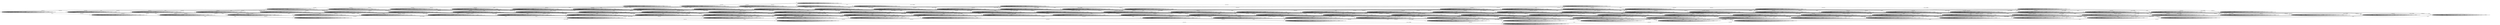 digraph T2 {
0 [label="0"];
1 [label="1", shape=doublecircle];
2 [label="2"];
3 [label="3"];
4 [label="4"];
5 [label="5"];
6 [label="6"];
7 [label="7"];
8 [label="8"];
9 [label="9"];
10 [label="10"];
11 [label="11"];
12 [label="12"];
13 [label="13"];
14 [label="14"];
15 [label="15"];
16 [label="16"];
17 [label="17"];
18 [label="18"];
19 [label="19"];
20 [label="20"];
21 [label="21"];
22 [label="22"];
23 [label="23"];
24 [label="24"];
25 [label="25"];
26 [label="26"];
27 [label="27"];
28 [label="28"];
29 [label="29"];
30 [label="30"];
31 [label="31"];
32 [label="32"];
33 [label="33"];
34 [label="34"];
35 [label="35"];
36 [label="36"];
37 [label="37"];
38 [label="38"];
39 [label="39"];
40 [label="40"];
41 [label="41"];
42 [label="42"];
43 [label="43"];
44 [label="44"];
45 [label="45"];
46 [label="46"];
47 [label="47"];
48 [label="48"];
49 [label="49"];
50 [label="50"];
51 [label="51"];
52 [label="52"];
53 [label="53"];
54 [label="54"];
55 [label="55"];
56 [label="56"];
57 [label="57"];
58 [label="58"];
59 [label="59"];
60 [label="60"];
61 [label="61"];
62 [label="62"];
63 [label="63"];
64 [label="64"];
65 [label="65"];
66 [label="66"];
67 [label="67"];
68 [label="68"];
69 [label="69"];
70 [label="70"];
71 [label="71"];
72 [label="72"];
73 [label="73"];
74 [label="74"];
75 [label="75"];
76 [label="76"];
77 [label="77"];
78 [label="78"];
79 [label="79"];
80 [label="80"];
81 [label="81"];
82 [label="82"];
83 [label="83"];
84 [label="84"];
85 [label="85"];
86 [label="86"];
87 [label="87"];
88 [label="88"];
89 [label="89"];
90 [label="90"];
91 [label="91"];
92 [label="92"];
93 [label="93"];
94 [label="94"];
95 [label="95"];
96 [label="96"];
97 [label="97"];
98 [label="98"];
99 [label="99"];
100 [label="100"];
101 [label="101"];
102 [label="102"];
103 [label="103"];
104 [label="104"];
105 [label="105"];
106 [label="106"];
107 [label="107"];
108 [label="108"];
109 [label="109"];
110 [label="110"];
111 [label="111"];
112 [label="112"];
113 [label="113"];
114 [label="114"];
115 [label="115"];
116 [label="116"];
117 [label="117"];
118 [label="118"];
119 [label="119"];
120 [label="120"];
121 [label="121"];
122 [label="122"];
123 [label="123"];
124 [label="124"];
125 [label="125"];
126 [label="126"];
127 [label="127"];
0 -> 0  [label="ai1_ce1"];
0 -> 0  [label="usr2_ai4_re12"];
0 -> 0  [label="usr2_ai3_VoidReply"];
0 -> 123  [label="usr3_ai1_VoidReply"];
0 -> 0  [label="usr5_ai1_re1"];
0 -> 0  [label="usr2_ai4_re1"];
0 -> 0  [label="usr2_ai3_re2"];
0 -> 0  [label="usr2_ai2_re2"];
0 -> 0  [label="usr1_ai2_VoidReply"];
0 -> 0  [label="ai1_ce2"];
0 -> 0  [label="usr1_ai1_re1"];
0 -> 0  [label="usr2_ai3_re1"];
0 -> 0  [label="usr2_ai4_re15"];
0 -> 122  [label="ai1_ce7"];
0 -> 0  [label="ai1_ce5"];
0 -> 0  [label="usr2_ai2_re8"];
0 -> 0  [label="usr2_ai2_re5"];
0 -> 0  [label="usr2_ai1_VoidReply"];
0 -> 125  [label="usr2_ai4_re8"];
0 -> 0  [label="usr1_ai1_re2"];
1 -> 1  [label="ai1_ce1"];
1 -> 1  [label="usr2_ai4_re12"];
1 -> 1  [label="usr2_ai3_VoidReply"];
1 -> 1  [label="usr3_ai1_VoidReply"];
1 -> 1  [label="usr5_ai1_re1"];
1 -> 1  [label="usr2_ai4_re1"];
1 -> 1  [label="usr2_ai3_re2"];
1 -> 1  [label="usr2_ai2_re2"];
1 -> 1  [label="usr1_ai2_VoidReply"];
1 -> 1  [label="ai1_ce2"];
1 -> 1  [label="usr1_ai1_re1"];
1 -> 1  [label="usr2_ai3_re1"];
1 -> 1  [label="usr2_ai4_re15"];
1 -> 1  [label="ai1_ce7"];
1 -> 1  [label="ai1_ce5"];
1 -> 1  [label="usr2_ai2_re8"];
1 -> 1  [label="usr2_ai2_re5"];
1 -> 1  [label="usr2_ai1_VoidReply"];
1 -> 1  [label="usr2_ai4_re8"];
1 -> 1  [label="usr1_ai1_re2"];
2 -> 2  [label="ai1_ce1"];
2 -> 1  [label="usr2_ai4_re12"];
2 -> 2  [label="usr2_ai3_VoidReply"];
2 -> 2  [label="usr3_ai1_VoidReply"];
2 -> 2  [label="usr5_ai1_re1"];
2 -> 2  [label="usr2_ai4_re1"];
2 -> 2  [label="usr2_ai3_re2"];
2 -> 2  [label="usr2_ai2_re2"];
2 -> 2  [label="usr1_ai2_VoidReply"];
2 -> 2  [label="ai1_ce2"];
2 -> 2  [label="usr1_ai1_re1"];
2 -> 2  [label="usr2_ai3_re1"];
2 -> 2  [label="usr2_ai4_re15"];
2 -> 2  [label="ai1_ce7"];
2 -> 2  [label="ai1_ce5"];
2 -> 2  [label="usr2_ai2_re8"];
2 -> 2  [label="usr2_ai2_re5"];
2 -> 2  [label="usr2_ai1_VoidReply"];
2 -> 2  [label="usr2_ai4_re8"];
2 -> 2  [label="usr1_ai1_re2"];
3 -> 3  [label="ai1_ce1"];
3 -> 3  [label="usr2_ai4_re12"];
3 -> 3  [label="usr2_ai3_VoidReply"];
3 -> 1  [label="usr3_ai1_VoidReply"];
3 -> 3  [label="usr5_ai1_re1"];
3 -> 3  [label="usr2_ai4_re1"];
3 -> 3  [label="usr2_ai3_re2"];
3 -> 3  [label="usr2_ai2_re2"];
3 -> 3  [label="usr1_ai2_VoidReply"];
3 -> 3  [label="ai1_ce2"];
3 -> 3  [label="usr1_ai1_re1"];
3 -> 3  [label="usr2_ai3_re1"];
3 -> 3  [label="usr2_ai4_re15"];
3 -> 3  [label="ai1_ce7"];
3 -> 3  [label="ai1_ce5"];
3 -> 3  [label="usr2_ai2_re8"];
3 -> 3  [label="usr2_ai2_re5"];
3 -> 3  [label="usr2_ai1_VoidReply"];
3 -> 3  [label="usr2_ai4_re8"];
3 -> 3  [label="usr1_ai1_re2"];
4 -> 4  [label="ai1_ce1"];
4 -> 4  [label="usr2_ai4_re12"];
4 -> 4  [label="usr2_ai3_VoidReply"];
4 -> 4  [label="usr3_ai1_VoidReply"];
4 -> 1  [label="usr5_ai1_re1"];
4 -> 4  [label="usr2_ai4_re1"];
4 -> 4  [label="usr2_ai3_re2"];
4 -> 4  [label="usr2_ai2_re2"];
4 -> 4  [label="usr1_ai2_VoidReply"];
4 -> 4  [label="ai1_ce2"];
4 -> 4  [label="usr1_ai1_re1"];
4 -> 4  [label="usr2_ai3_re1"];
4 -> 4  [label="usr2_ai4_re15"];
4 -> 4  [label="ai1_ce7"];
4 -> 4  [label="ai1_ce5"];
4 -> 4  [label="usr2_ai2_re8"];
4 -> 4  [label="usr2_ai2_re5"];
4 -> 4  [label="usr2_ai1_VoidReply"];
4 -> 4  [label="usr2_ai4_re8"];
4 -> 4  [label="usr1_ai1_re2"];
5 -> 5  [label="ai1_ce1"];
5 -> 5  [label="usr2_ai4_re12"];
5 -> 5  [label="usr2_ai3_VoidReply"];
5 -> 5  [label="usr3_ai1_VoidReply"];
5 -> 5  [label="usr5_ai1_re1"];
5 -> 5  [label="usr2_ai4_re1"];
5 -> 5  [label="usr2_ai3_re2"];
5 -> 5  [label="usr2_ai2_re2"];
5 -> 5  [label="usr1_ai2_VoidReply"];
5 -> 1  [label="ai1_ce2"];
5 -> 5  [label="usr1_ai1_re1"];
5 -> 5  [label="usr2_ai3_re1"];
5 -> 5  [label="usr2_ai4_re15"];
5 -> 5  [label="ai1_ce7"];
5 -> 5  [label="ai1_ce5"];
5 -> 5  [label="usr2_ai2_re8"];
5 -> 5  [label="usr2_ai2_re5"];
5 -> 5  [label="usr2_ai1_VoidReply"];
5 -> 5  [label="usr2_ai4_re8"];
5 -> 5  [label="usr1_ai1_re2"];
6 -> 6  [label="ai1_ce1"];
6 -> 6  [label="usr2_ai4_re12"];
6 -> 6  [label="usr2_ai3_VoidReply"];
6 -> 6  [label="usr3_ai1_VoidReply"];
6 -> 6  [label="usr5_ai1_re1"];
6 -> 6  [label="usr2_ai4_re1"];
6 -> 6  [label="usr2_ai3_re2"];
6 -> 6  [label="usr2_ai2_re2"];
6 -> 6  [label="usr1_ai2_VoidReply"];
6 -> 6  [label="ai1_ce2"];
6 -> 6  [label="usr1_ai1_re1"];
6 -> 6  [label="usr2_ai3_re1"];
6 -> 6  [label="usr2_ai4_re15"];
6 -> 1  [label="ai1_ce7"];
6 -> 6  [label="ai1_ce5"];
6 -> 6  [label="usr2_ai2_re8"];
6 -> 6  [label="usr2_ai2_re5"];
6 -> 6  [label="usr2_ai1_VoidReply"];
6 -> 6  [label="usr2_ai4_re8"];
6 -> 6  [label="usr1_ai1_re2"];
7 -> 7  [label="ai1_ce1"];
7 -> 7  [label="usr2_ai4_re12"];
7 -> 7  [label="usr2_ai3_VoidReply"];
7 -> 7  [label="usr3_ai1_VoidReply"];
7 -> 7  [label="usr5_ai1_re1"];
7 -> 7  [label="usr2_ai4_re1"];
7 -> 7  [label="usr2_ai3_re2"];
7 -> 7  [label="usr2_ai2_re2"];
7 -> 7  [label="usr1_ai2_VoidReply"];
7 -> 7  [label="ai1_ce2"];
7 -> 7  [label="usr1_ai1_re1"];
7 -> 7  [label="usr2_ai3_re1"];
7 -> 7  [label="usr2_ai4_re15"];
7 -> 7  [label="ai1_ce7"];
7 -> 7  [label="ai1_ce5"];
7 -> 7  [label="usr2_ai2_re8"];
7 -> 1  [label="usr2_ai2_re5"];
7 -> 7  [label="usr2_ai1_VoidReply"];
7 -> 7  [label="usr2_ai4_re8"];
7 -> 7  [label="usr1_ai1_re2"];
8 -> 8  [label="ai1_ce1"];
8 -> 8  [label="usr2_ai4_re12"];
8 -> 8  [label="usr2_ai3_VoidReply"];
8 -> 8  [label="usr3_ai1_VoidReply"];
8 -> 8  [label="usr5_ai1_re1"];
8 -> 8  [label="usr2_ai4_re1"];
8 -> 8  [label="usr2_ai3_re2"];
8 -> 8  [label="usr2_ai2_re2"];
8 -> 8  [label="usr1_ai2_VoidReply"];
8 -> 8  [label="ai1_ce2"];
8 -> 8  [label="usr1_ai1_re1"];
8 -> 8  [label="usr2_ai3_re1"];
8 -> 8  [label="usr2_ai4_re15"];
8 -> 8  [label="ai1_ce7"];
8 -> 8  [label="ai1_ce5"];
8 -> 8  [label="usr2_ai2_re8"];
8 -> 8  [label="usr2_ai2_re5"];
8 -> 8  [label="usr2_ai1_VoidReply"];
8 -> 1  [label="usr2_ai4_re8"];
8 -> 8  [label="usr1_ai1_re2"];
9 -> 9  [label="ai1_ce1"];
9 -> 3  [label="usr2_ai4_re12"];
9 -> 9  [label="usr2_ai3_VoidReply"];
9 -> 2  [label="usr3_ai1_VoidReply"];
9 -> 9  [label="usr5_ai1_re1"];
9 -> 9  [label="usr2_ai4_re1"];
9 -> 9  [label="usr2_ai3_re2"];
9 -> 9  [label="usr2_ai2_re2"];
9 -> 9  [label="usr1_ai2_VoidReply"];
9 -> 9  [label="ai1_ce2"];
9 -> 9  [label="usr1_ai1_re1"];
9 -> 9  [label="usr2_ai3_re1"];
9 -> 9  [label="usr2_ai4_re15"];
9 -> 9  [label="ai1_ce7"];
9 -> 9  [label="ai1_ce5"];
9 -> 9  [label="usr2_ai2_re8"];
9 -> 9  [label="usr2_ai2_re5"];
9 -> 9  [label="usr2_ai1_VoidReply"];
9 -> 9  [label="usr2_ai4_re8"];
9 -> 9  [label="usr1_ai1_re2"];
10 -> 10  [label="ai1_ce1"];
10 -> 4  [label="usr2_ai4_re12"];
10 -> 10  [label="usr2_ai3_VoidReply"];
10 -> 10  [label="usr3_ai1_VoidReply"];
10 -> 2  [label="usr5_ai1_re1"];
10 -> 10  [label="usr2_ai4_re1"];
10 -> 10  [label="usr2_ai3_re2"];
10 -> 10  [label="usr2_ai2_re2"];
10 -> 10  [label="usr1_ai2_VoidReply"];
10 -> 10  [label="ai1_ce2"];
10 -> 10  [label="usr1_ai1_re1"];
10 -> 10  [label="usr2_ai3_re1"];
10 -> 10  [label="usr2_ai4_re15"];
10 -> 10  [label="ai1_ce7"];
10 -> 10  [label="ai1_ce5"];
10 -> 10  [label="usr2_ai2_re8"];
10 -> 10  [label="usr2_ai2_re5"];
10 -> 10  [label="usr2_ai1_VoidReply"];
10 -> 10  [label="usr2_ai4_re8"];
10 -> 10  [label="usr1_ai1_re2"];
11 -> 11  [label="ai1_ce1"];
11 -> 5  [label="usr2_ai4_re12"];
11 -> 11  [label="usr2_ai3_VoidReply"];
11 -> 11  [label="usr3_ai1_VoidReply"];
11 -> 11  [label="usr5_ai1_re1"];
11 -> 11  [label="usr2_ai4_re1"];
11 -> 11  [label="usr2_ai3_re2"];
11 -> 11  [label="usr2_ai2_re2"];
11 -> 11  [label="usr1_ai2_VoidReply"];
11 -> 2  [label="ai1_ce2"];
11 -> 11  [label="usr1_ai1_re1"];
11 -> 11  [label="usr2_ai3_re1"];
11 -> 11  [label="usr2_ai4_re15"];
11 -> 11  [label="ai1_ce7"];
11 -> 11  [label="ai1_ce5"];
11 -> 11  [label="usr2_ai2_re8"];
11 -> 11  [label="usr2_ai2_re5"];
11 -> 11  [label="usr2_ai1_VoidReply"];
11 -> 11  [label="usr2_ai4_re8"];
11 -> 11  [label="usr1_ai1_re2"];
12 -> 12  [label="ai1_ce1"];
12 -> 6  [label="usr2_ai4_re12"];
12 -> 12  [label="usr2_ai3_VoidReply"];
12 -> 12  [label="usr3_ai1_VoidReply"];
12 -> 12  [label="usr5_ai1_re1"];
12 -> 12  [label="usr2_ai4_re1"];
12 -> 12  [label="usr2_ai3_re2"];
12 -> 12  [label="usr2_ai2_re2"];
12 -> 12  [label="usr1_ai2_VoidReply"];
12 -> 12  [label="ai1_ce2"];
12 -> 12  [label="usr1_ai1_re1"];
12 -> 12  [label="usr2_ai3_re1"];
12 -> 12  [label="usr2_ai4_re15"];
12 -> 2  [label="ai1_ce7"];
12 -> 12  [label="ai1_ce5"];
12 -> 12  [label="usr2_ai2_re8"];
12 -> 12  [label="usr2_ai2_re5"];
12 -> 12  [label="usr2_ai1_VoidReply"];
12 -> 12  [label="usr2_ai4_re8"];
12 -> 12  [label="usr1_ai1_re2"];
13 -> 13  [label="ai1_ce1"];
13 -> 7  [label="usr2_ai4_re12"];
13 -> 13  [label="usr2_ai3_VoidReply"];
13 -> 13  [label="usr3_ai1_VoidReply"];
13 -> 13  [label="usr5_ai1_re1"];
13 -> 13  [label="usr2_ai4_re1"];
13 -> 13  [label="usr2_ai3_re2"];
13 -> 13  [label="usr2_ai2_re2"];
13 -> 13  [label="usr1_ai2_VoidReply"];
13 -> 13  [label="ai1_ce2"];
13 -> 13  [label="usr1_ai1_re1"];
13 -> 13  [label="usr2_ai3_re1"];
13 -> 13  [label="usr2_ai4_re15"];
13 -> 13  [label="ai1_ce7"];
13 -> 13  [label="ai1_ce5"];
13 -> 13  [label="usr2_ai2_re8"];
13 -> 2  [label="usr2_ai2_re5"];
13 -> 13  [label="usr2_ai1_VoidReply"];
13 -> 13  [label="usr2_ai4_re8"];
13 -> 13  [label="usr1_ai1_re2"];
14 -> 14  [label="ai1_ce1"];
14 -> 8  [label="usr2_ai4_re12"];
14 -> 14  [label="usr2_ai3_VoidReply"];
14 -> 14  [label="usr3_ai1_VoidReply"];
14 -> 14  [label="usr5_ai1_re1"];
14 -> 14  [label="usr2_ai4_re1"];
14 -> 14  [label="usr2_ai3_re2"];
14 -> 14  [label="usr2_ai2_re2"];
14 -> 14  [label="usr1_ai2_VoidReply"];
14 -> 14  [label="ai1_ce2"];
14 -> 14  [label="usr1_ai1_re1"];
14 -> 14  [label="usr2_ai3_re1"];
14 -> 14  [label="usr2_ai4_re15"];
14 -> 14  [label="ai1_ce7"];
14 -> 14  [label="ai1_ce5"];
14 -> 14  [label="usr2_ai2_re8"];
14 -> 14  [label="usr2_ai2_re5"];
14 -> 14  [label="usr2_ai1_VoidReply"];
14 -> 2  [label="usr2_ai4_re8"];
14 -> 14  [label="usr1_ai1_re2"];
15 -> 15  [label="ai1_ce1"];
15 -> 15  [label="usr2_ai4_re12"];
15 -> 15  [label="usr2_ai3_VoidReply"];
15 -> 4  [label="usr3_ai1_VoidReply"];
15 -> 3  [label="usr5_ai1_re1"];
15 -> 15  [label="usr2_ai4_re1"];
15 -> 15  [label="usr2_ai3_re2"];
15 -> 15  [label="usr2_ai2_re2"];
15 -> 15  [label="usr1_ai2_VoidReply"];
15 -> 15  [label="ai1_ce2"];
15 -> 15  [label="usr1_ai1_re1"];
15 -> 15  [label="usr2_ai3_re1"];
15 -> 15  [label="usr2_ai4_re15"];
15 -> 15  [label="ai1_ce7"];
15 -> 15  [label="ai1_ce5"];
15 -> 15  [label="usr2_ai2_re8"];
15 -> 15  [label="usr2_ai2_re5"];
15 -> 15  [label="usr2_ai1_VoidReply"];
15 -> 15  [label="usr2_ai4_re8"];
15 -> 15  [label="usr1_ai1_re2"];
16 -> 16  [label="ai1_ce1"];
16 -> 16  [label="usr2_ai4_re12"];
16 -> 16  [label="usr2_ai3_VoidReply"];
16 -> 16  [label="usr3_ai1_VoidReply"];
16 -> 5  [label="usr5_ai1_re1"];
16 -> 16  [label="usr2_ai4_re1"];
16 -> 16  [label="usr2_ai3_re2"];
16 -> 16  [label="usr2_ai2_re2"];
16 -> 16  [label="usr1_ai2_VoidReply"];
16 -> 4  [label="ai1_ce2"];
16 -> 16  [label="usr1_ai1_re1"];
16 -> 16  [label="usr2_ai3_re1"];
16 -> 16  [label="usr2_ai4_re15"];
16 -> 16  [label="ai1_ce7"];
16 -> 16  [label="ai1_ce5"];
16 -> 16  [label="usr2_ai2_re8"];
16 -> 16  [label="usr2_ai2_re5"];
16 -> 16  [label="usr2_ai1_VoidReply"];
16 -> 16  [label="usr2_ai4_re8"];
16 -> 16  [label="usr1_ai1_re2"];
17 -> 17  [label="ai1_ce1"];
17 -> 17  [label="usr2_ai4_re12"];
17 -> 17  [label="usr2_ai3_VoidReply"];
17 -> 17  [label="usr3_ai1_VoidReply"];
17 -> 6  [label="usr5_ai1_re1"];
17 -> 17  [label="usr2_ai4_re1"];
17 -> 17  [label="usr2_ai3_re2"];
17 -> 17  [label="usr2_ai2_re2"];
17 -> 17  [label="usr1_ai2_VoidReply"];
17 -> 17  [label="ai1_ce2"];
17 -> 17  [label="usr1_ai1_re1"];
17 -> 17  [label="usr2_ai3_re1"];
17 -> 17  [label="usr2_ai4_re15"];
17 -> 4  [label="ai1_ce7"];
17 -> 17  [label="ai1_ce5"];
17 -> 17  [label="usr2_ai2_re8"];
17 -> 17  [label="usr2_ai2_re5"];
17 -> 17  [label="usr2_ai1_VoidReply"];
17 -> 17  [label="usr2_ai4_re8"];
17 -> 17  [label="usr1_ai1_re2"];
18 -> 18  [label="ai1_ce1"];
18 -> 18  [label="usr2_ai4_re12"];
18 -> 18  [label="usr2_ai3_VoidReply"];
18 -> 18  [label="usr3_ai1_VoidReply"];
18 -> 7  [label="usr5_ai1_re1"];
18 -> 18  [label="usr2_ai4_re1"];
18 -> 18  [label="usr2_ai3_re2"];
18 -> 18  [label="usr2_ai2_re2"];
18 -> 18  [label="usr1_ai2_VoidReply"];
18 -> 18  [label="ai1_ce2"];
18 -> 18  [label="usr1_ai1_re1"];
18 -> 18  [label="usr2_ai3_re1"];
18 -> 18  [label="usr2_ai4_re15"];
18 -> 18  [label="ai1_ce7"];
18 -> 18  [label="ai1_ce5"];
18 -> 18  [label="usr2_ai2_re8"];
18 -> 4  [label="usr2_ai2_re5"];
18 -> 18  [label="usr2_ai1_VoidReply"];
18 -> 18  [label="usr2_ai4_re8"];
18 -> 18  [label="usr1_ai1_re2"];
19 -> 19  [label="ai1_ce1"];
19 -> 19  [label="usr2_ai4_re12"];
19 -> 19  [label="usr2_ai3_VoidReply"];
19 -> 19  [label="usr3_ai1_VoidReply"];
19 -> 8  [label="usr5_ai1_re1"];
19 -> 19  [label="usr2_ai4_re1"];
19 -> 19  [label="usr2_ai3_re2"];
19 -> 19  [label="usr2_ai2_re2"];
19 -> 19  [label="usr1_ai2_VoidReply"];
19 -> 19  [label="ai1_ce2"];
19 -> 19  [label="usr1_ai1_re1"];
19 -> 19  [label="usr2_ai3_re1"];
19 -> 19  [label="usr2_ai4_re15"];
19 -> 19  [label="ai1_ce7"];
19 -> 19  [label="ai1_ce5"];
19 -> 19  [label="usr2_ai2_re8"];
19 -> 19  [label="usr2_ai2_re5"];
19 -> 19  [label="usr2_ai1_VoidReply"];
19 -> 4  [label="usr2_ai4_re8"];
19 -> 19  [label="usr1_ai1_re2"];
20 -> 20  [label="ai1_ce1"];
20 -> 20  [label="usr2_ai4_re12"];
20 -> 20  [label="usr2_ai3_VoidReply"];
20 -> 5  [label="usr3_ai1_VoidReply"];
20 -> 20  [label="usr5_ai1_re1"];
20 -> 20  [label="usr2_ai4_re1"];
20 -> 20  [label="usr2_ai3_re2"];
20 -> 20  [label="usr2_ai2_re2"];
20 -> 20  [label="usr1_ai2_VoidReply"];
20 -> 3  [label="ai1_ce2"];
20 -> 20  [label="usr1_ai1_re1"];
20 -> 20  [label="usr2_ai3_re1"];
20 -> 20  [label="usr2_ai4_re15"];
20 -> 20  [label="ai1_ce7"];
20 -> 20  [label="ai1_ce5"];
20 -> 20  [label="usr2_ai2_re8"];
20 -> 20  [label="usr2_ai2_re5"];
20 -> 20  [label="usr2_ai1_VoidReply"];
20 -> 20  [label="usr2_ai4_re8"];
20 -> 20  [label="usr1_ai1_re2"];
21 -> 21  [label="ai1_ce1"];
21 -> 21  [label="usr2_ai4_re12"];
21 -> 21  [label="usr2_ai3_VoidReply"];
21 -> 21  [label="usr3_ai1_VoidReply"];
21 -> 21  [label="usr5_ai1_re1"];
21 -> 21  [label="usr2_ai4_re1"];
21 -> 21  [label="usr2_ai3_re2"];
21 -> 21  [label="usr2_ai2_re2"];
21 -> 21  [label="usr1_ai2_VoidReply"];
21 -> 6  [label="ai1_ce2"];
21 -> 21  [label="usr1_ai1_re1"];
21 -> 21  [label="usr2_ai3_re1"];
21 -> 21  [label="usr2_ai4_re15"];
21 -> 5  [label="ai1_ce7"];
21 -> 21  [label="ai1_ce5"];
21 -> 21  [label="usr2_ai2_re8"];
21 -> 21  [label="usr2_ai2_re5"];
21 -> 21  [label="usr2_ai1_VoidReply"];
21 -> 21  [label="usr2_ai4_re8"];
21 -> 21  [label="usr1_ai1_re2"];
22 -> 22  [label="ai1_ce1"];
22 -> 22  [label="usr2_ai4_re12"];
22 -> 22  [label="usr2_ai3_VoidReply"];
22 -> 22  [label="usr3_ai1_VoidReply"];
22 -> 22  [label="usr5_ai1_re1"];
22 -> 22  [label="usr2_ai4_re1"];
22 -> 22  [label="usr2_ai3_re2"];
22 -> 22  [label="usr2_ai2_re2"];
22 -> 22  [label="usr1_ai2_VoidReply"];
22 -> 7  [label="ai1_ce2"];
22 -> 22  [label="usr1_ai1_re1"];
22 -> 22  [label="usr2_ai3_re1"];
22 -> 22  [label="usr2_ai4_re15"];
22 -> 22  [label="ai1_ce7"];
22 -> 22  [label="ai1_ce5"];
22 -> 22  [label="usr2_ai2_re8"];
22 -> 5  [label="usr2_ai2_re5"];
22 -> 22  [label="usr2_ai1_VoidReply"];
22 -> 22  [label="usr2_ai4_re8"];
22 -> 22  [label="usr1_ai1_re2"];
23 -> 23  [label="ai1_ce1"];
23 -> 23  [label="usr2_ai4_re12"];
23 -> 23  [label="usr2_ai3_VoidReply"];
23 -> 23  [label="usr3_ai1_VoidReply"];
23 -> 23  [label="usr5_ai1_re1"];
23 -> 23  [label="usr2_ai4_re1"];
23 -> 23  [label="usr2_ai3_re2"];
23 -> 23  [label="usr2_ai2_re2"];
23 -> 23  [label="usr1_ai2_VoidReply"];
23 -> 8  [label="ai1_ce2"];
23 -> 23  [label="usr1_ai1_re1"];
23 -> 23  [label="usr2_ai3_re1"];
23 -> 23  [label="usr2_ai4_re15"];
23 -> 23  [label="ai1_ce7"];
23 -> 23  [label="ai1_ce5"];
23 -> 23  [label="usr2_ai2_re8"];
23 -> 23  [label="usr2_ai2_re5"];
23 -> 23  [label="usr2_ai1_VoidReply"];
23 -> 5  [label="usr2_ai4_re8"];
23 -> 23  [label="usr1_ai1_re2"];
24 -> 24  [label="ai1_ce1"];
24 -> 16  [label="usr2_ai4_re12"];
24 -> 24  [label="usr2_ai3_VoidReply"];
24 -> 24  [label="usr3_ai1_VoidReply"];
24 -> 11  [label="usr5_ai1_re1"];
24 -> 24  [label="usr2_ai4_re1"];
24 -> 24  [label="usr2_ai3_re2"];
24 -> 24  [label="usr2_ai2_re2"];
24 -> 24  [label="usr1_ai2_VoidReply"];
24 -> 10  [label="ai1_ce2"];
24 -> 24  [label="usr1_ai1_re1"];
24 -> 24  [label="usr2_ai3_re1"];
24 -> 24  [label="usr2_ai4_re15"];
24 -> 24  [label="ai1_ce7"];
24 -> 24  [label="ai1_ce5"];
24 -> 24  [label="usr2_ai2_re8"];
24 -> 24  [label="usr2_ai2_re5"];
24 -> 24  [label="usr2_ai1_VoidReply"];
24 -> 24  [label="usr2_ai4_re8"];
24 -> 24  [label="usr1_ai1_re2"];
25 -> 25  [label="ai1_ce1"];
25 -> 25  [label="usr2_ai4_re12"];
25 -> 25  [label="usr2_ai3_VoidReply"];
25 -> 16  [label="usr3_ai1_VoidReply"];
25 -> 20  [label="usr5_ai1_re1"];
25 -> 25  [label="usr2_ai4_re1"];
25 -> 25  [label="usr2_ai3_re2"];
25 -> 25  [label="usr2_ai2_re2"];
25 -> 25  [label="usr1_ai2_VoidReply"];
25 -> 15  [label="ai1_ce2"];
25 -> 25  [label="usr1_ai1_re1"];
25 -> 25  [label="usr2_ai3_re1"];
25 -> 25  [label="usr2_ai4_re15"];
25 -> 25  [label="ai1_ce7"];
25 -> 25  [label="ai1_ce5"];
25 -> 25  [label="usr2_ai2_re8"];
25 -> 25  [label="usr2_ai2_re5"];
25 -> 25  [label="usr2_ai1_VoidReply"];
25 -> 25  [label="usr2_ai4_re8"];
25 -> 25  [label="usr1_ai1_re2"];
26 -> 26  [label="ai1_ce1"];
26 -> 26  [label="usr2_ai4_re12"];
26 -> 26  [label="usr2_ai3_VoidReply"];
26 -> 26  [label="usr3_ai1_VoidReply"];
26 -> 21  [label="usr5_ai1_re1"];
26 -> 26  [label="usr2_ai4_re1"];
26 -> 26  [label="usr2_ai3_re2"];
26 -> 26  [label="usr2_ai2_re2"];
26 -> 26  [label="usr1_ai2_VoidReply"];
26 -> 17  [label="ai1_ce2"];
26 -> 26  [label="usr1_ai1_re1"];
26 -> 26  [label="usr2_ai3_re1"];
26 -> 26  [label="usr2_ai4_re15"];
26 -> 16  [label="ai1_ce7"];
26 -> 26  [label="ai1_ce5"];
26 -> 26  [label="usr2_ai2_re8"];
26 -> 26  [label="usr2_ai2_re5"];
26 -> 26  [label="usr2_ai1_VoidReply"];
26 -> 26  [label="usr2_ai4_re8"];
26 -> 26  [label="usr1_ai1_re2"];
27 -> 27  [label="ai1_ce1"];
27 -> 27  [label="usr2_ai4_re12"];
27 -> 27  [label="usr2_ai3_VoidReply"];
27 -> 27  [label="usr3_ai1_VoidReply"];
27 -> 22  [label="usr5_ai1_re1"];
27 -> 27  [label="usr2_ai4_re1"];
27 -> 27  [label="usr2_ai3_re2"];
27 -> 27  [label="usr2_ai2_re2"];
27 -> 27  [label="usr1_ai2_VoidReply"];
27 -> 18  [label="ai1_ce2"];
27 -> 27  [label="usr1_ai1_re1"];
27 -> 27  [label="usr2_ai3_re1"];
27 -> 27  [label="usr2_ai4_re15"];
27 -> 27  [label="ai1_ce7"];
27 -> 27  [label="ai1_ce5"];
27 -> 27  [label="usr2_ai2_re8"];
27 -> 16  [label="usr2_ai2_re5"];
27 -> 27  [label="usr2_ai1_VoidReply"];
27 -> 27  [label="usr2_ai4_re8"];
27 -> 27  [label="usr1_ai1_re2"];
28 -> 28  [label="ai1_ce1"];
28 -> 28  [label="usr2_ai4_re12"];
28 -> 28  [label="usr2_ai3_VoidReply"];
28 -> 28  [label="usr3_ai1_VoidReply"];
28 -> 23  [label="usr5_ai1_re1"];
28 -> 28  [label="usr2_ai4_re1"];
28 -> 28  [label="usr2_ai3_re2"];
28 -> 28  [label="usr2_ai2_re2"];
28 -> 28  [label="usr1_ai2_VoidReply"];
28 -> 19  [label="ai1_ce2"];
28 -> 28  [label="usr1_ai1_re1"];
28 -> 28  [label="usr2_ai3_re1"];
28 -> 28  [label="usr2_ai4_re15"];
28 -> 28  [label="ai1_ce7"];
28 -> 28  [label="ai1_ce5"];
28 -> 28  [label="usr2_ai2_re8"];
28 -> 28  [label="usr2_ai2_re5"];
28 -> 28  [label="usr2_ai1_VoidReply"];
28 -> 16  [label="usr2_ai4_re8"];
28 -> 28  [label="usr1_ai1_re2"];
29 -> 29  [label="ai1_ce1"];
29 -> 25  [label="usr2_ai4_re12"];
29 -> 29  [label="usr2_ai3_VoidReply"];
29 -> 24  [label="usr3_ai1_VoidReply"];
29 -> 50  [label="usr5_ai1_re1"];
29 -> 29  [label="usr2_ai4_re1"];
29 -> 29  [label="usr2_ai3_re2"];
29 -> 29  [label="usr2_ai2_re2"];
29 -> 29  [label="usr1_ai2_VoidReply"];
29 -> 105  [label="ai1_ce2"];
29 -> 29  [label="usr1_ai1_re1"];
29 -> 29  [label="usr2_ai3_re1"];
29 -> 29  [label="usr2_ai4_re15"];
29 -> 29  [label="ai1_ce7"];
29 -> 29  [label="ai1_ce5"];
29 -> 29  [label="usr2_ai2_re8"];
29 -> 29  [label="usr2_ai2_re5"];
29 -> 29  [label="usr2_ai1_VoidReply"];
29 -> 29  [label="usr2_ai4_re8"];
29 -> 29  [label="usr1_ai1_re2"];
30 -> 30  [label="ai1_ce1"];
30 -> 26  [label="usr2_ai4_re12"];
30 -> 30  [label="usr2_ai3_VoidReply"];
30 -> 30  [label="usr3_ai1_VoidReply"];
30 -> 43  [label="usr5_ai1_re1"];
30 -> 30  [label="usr2_ai4_re1"];
30 -> 30  [label="usr2_ai3_re2"];
30 -> 30  [label="usr2_ai2_re2"];
30 -> 30  [label="usr1_ai2_VoidReply"];
30 -> 42  [label="ai1_ce2"];
30 -> 30  [label="usr1_ai1_re1"];
30 -> 30  [label="usr2_ai3_re1"];
30 -> 30  [label="usr2_ai4_re15"];
30 -> 24  [label="ai1_ce7"];
30 -> 30  [label="ai1_ce5"];
30 -> 30  [label="usr2_ai2_re8"];
30 -> 30  [label="usr2_ai2_re5"];
30 -> 30  [label="usr2_ai1_VoidReply"];
30 -> 30  [label="usr2_ai4_re8"];
30 -> 30  [label="usr1_ai1_re2"];
31 -> 31  [label="ai1_ce1"];
31 -> 27  [label="usr2_ai4_re12"];
31 -> 31  [label="usr2_ai3_VoidReply"];
31 -> 31  [label="usr3_ai1_VoidReply"];
31 -> 86  [label="usr5_ai1_re1"];
31 -> 31  [label="usr2_ai4_re1"];
31 -> 31  [label="usr2_ai3_re2"];
31 -> 31  [label="usr2_ai2_re2"];
31 -> 31  [label="usr1_ai2_VoidReply"];
31 -> 46  [label="ai1_ce2"];
31 -> 31  [label="usr1_ai1_re1"];
31 -> 31  [label="usr2_ai3_re1"];
31 -> 31  [label="usr2_ai4_re15"];
31 -> 31  [label="ai1_ce7"];
31 -> 31  [label="ai1_ce5"];
31 -> 31  [label="usr2_ai2_re8"];
31 -> 24  [label="usr2_ai2_re5"];
31 -> 31  [label="usr2_ai1_VoidReply"];
31 -> 31  [label="usr2_ai4_re8"];
31 -> 31  [label="usr1_ai1_re2"];
32 -> 32  [label="ai1_ce1"];
32 -> 28  [label="usr2_ai4_re12"];
32 -> 32  [label="usr2_ai3_VoidReply"];
32 -> 32  [label="usr3_ai1_VoidReply"];
32 -> 54  [label="usr5_ai1_re1"];
32 -> 32  [label="usr2_ai4_re1"];
32 -> 32  [label="usr2_ai3_re2"];
32 -> 32  [label="usr2_ai2_re2"];
32 -> 32  [label="usr1_ai2_VoidReply"];
32 -> 87  [label="ai1_ce2"];
32 -> 32  [label="usr1_ai1_re1"];
32 -> 32  [label="usr2_ai3_re1"];
32 -> 32  [label="usr2_ai4_re15"];
32 -> 32  [label="ai1_ce7"];
32 -> 32  [label="ai1_ce5"];
32 -> 32  [label="usr2_ai2_re8"];
32 -> 32  [label="usr2_ai2_re5"];
32 -> 32  [label="usr2_ai1_VoidReply"];
32 -> 24  [label="usr2_ai4_re8"];
32 -> 32  [label="usr1_ai1_re2"];
33 -> 33  [label="ai1_ce1"];
33 -> 57  [label="usr2_ai4_re12"];
33 -> 33  [label="usr2_ai3_VoidReply"];
33 -> 31  [label="usr3_ai1_VoidReply"];
33 -> 73  [label="usr5_ai1_re1"];
33 -> 33  [label="usr2_ai4_re1"];
33 -> 33  [label="usr2_ai3_re2"];
33 -> 33  [label="usr2_ai2_re2"];
33 -> 33  [label="usr1_ai2_VoidReply"];
33 -> 98  [label="ai1_ce2"];
33 -> 33  [label="usr1_ai1_re1"];
33 -> 33  [label="usr2_ai3_re1"];
33 -> 33  [label="usr2_ai4_re15"];
33 -> 33  [label="ai1_ce7"];
33 -> 33  [label="ai1_ce5"];
33 -> 33  [label="usr2_ai2_re8"];
33 -> 29  [label="usr2_ai2_re5"];
33 -> 33  [label="usr2_ai1_VoidReply"];
33 -> 33  [label="usr2_ai4_re8"];
33 -> 33  [label="usr1_ai1_re2"];
34 -> 34  [label="ai1_ce1"];
34 -> 58  [label="usr2_ai4_re12"];
34 -> 34  [label="usr2_ai3_VoidReply"];
34 -> 34  [label="usr3_ai1_VoidReply"];
34 -> 119  [label="usr5_ai1_re1"];
34 -> 34  [label="usr2_ai4_re1"];
34 -> 34  [label="usr2_ai3_re2"];
34 -> 34  [label="usr2_ai2_re2"];
34 -> 34  [label="usr1_ai2_VoidReply"];
34 -> 103  [label="ai1_ce2"];
34 -> 34  [label="usr1_ai1_re1"];
34 -> 34  [label="usr2_ai3_re1"];
34 -> 34  [label="usr2_ai4_re15"];
34 -> 31  [label="ai1_ce7"];
34 -> 34  [label="ai1_ce5"];
34 -> 34  [label="usr2_ai2_re8"];
34 -> 30  [label="usr2_ai2_re5"];
34 -> 34  [label="usr2_ai1_VoidReply"];
34 -> 34  [label="usr2_ai4_re8"];
34 -> 34  [label="usr1_ai1_re2"];
35 -> 35  [label="ai1_ce1"];
35 -> 59  [label="usr2_ai4_re12"];
35 -> 35  [label="usr2_ai3_VoidReply"];
35 -> 35  [label="usr3_ai1_VoidReply"];
35 -> 70  [label="usr5_ai1_re1"];
35 -> 35  [label="usr2_ai4_re1"];
35 -> 35  [label="usr2_ai3_re2"];
35 -> 35  [label="usr2_ai2_re2"];
35 -> 35  [label="usr1_ai2_VoidReply"];
35 -> 69  [label="ai1_ce2"];
35 -> 35  [label="usr1_ai1_re1"];
35 -> 35  [label="usr2_ai3_re1"];
35 -> 35  [label="usr2_ai4_re15"];
35 -> 35  [label="ai1_ce7"];
35 -> 35  [label="ai1_ce5"];
35 -> 35  [label="usr2_ai2_re8"];
35 -> 32  [label="usr2_ai2_re5"];
35 -> 35  [label="usr2_ai1_VoidReply"];
35 -> 31  [label="usr2_ai4_re8"];
35 -> 35  [label="usr1_ai1_re2"];
36 -> 36  [label="ai1_ce1"];
36 -> 66  [label="usr2_ai4_re12"];
36 -> 36  [label="usr2_ai3_VoidReply"];
36 -> 34  [label="usr3_ai1_VoidReply"];
36 -> 84  [label="usr5_ai1_re1"];
36 -> 36  [label="usr2_ai4_re1"];
36 -> 36  [label="usr2_ai3_re2"];
36 -> 36  [label="usr2_ai2_re2"];
36 -> 36  [label="usr1_ai2_VoidReply"];
36 -> 117  [label="ai1_ce2"];
36 -> 36  [label="usr1_ai1_re1"];
36 -> 36  [label="usr2_ai3_re1"];
36 -> 36  [label="usr2_ai4_re15"];
36 -> 33  [label="ai1_ce7"];
36 -> 36  [label="ai1_ce5"];
36 -> 36  [label="usr2_ai2_re8"];
36 -> 83  [label="usr2_ai2_re5"];
36 -> 36  [label="usr2_ai1_VoidReply"];
36 -> 36  [label="usr2_ai4_re8"];
36 -> 36  [label="usr1_ai1_re2"];
37 -> 37  [label="ai1_ce1"];
37 -> 67  [label="usr2_ai4_re12"];
37 -> 37  [label="usr2_ai3_VoidReply"];
37 -> 37  [label="usr3_ai1_VoidReply"];
37 -> 106  [label="usr5_ai1_re1"];
37 -> 37  [label="usr2_ai4_re1"];
37 -> 37  [label="usr2_ai3_re2"];
37 -> 37  [label="usr2_ai2_re2"];
37 -> 37  [label="usr1_ai2_VoidReply"];
37 -> 113  [label="ai1_ce2"];
37 -> 37  [label="usr1_ai1_re1"];
37 -> 37  [label="usr2_ai3_re1"];
37 -> 37  [label="usr2_ai4_re15"];
37 -> 35  [label="ai1_ce7"];
37 -> 37  [label="ai1_ce5"];
37 -> 37  [label="usr2_ai2_re8"];
37 -> 61  [label="usr2_ai2_re5"];
37 -> 37  [label="usr2_ai1_VoidReply"];
37 -> 34  [label="usr2_ai4_re8"];
37 -> 37  [label="usr1_ai1_re2"];
38 -> 38  [label="ai1_ce1"];
38 -> 38  [label="usr2_ai4_re12"];
38 -> 38  [label="usr2_ai3_VoidReply"];
38 -> 7  [label="usr3_ai1_VoidReply"];
38 -> 38  [label="usr5_ai1_re1"];
38 -> 38  [label="usr2_ai4_re1"];
38 -> 38  [label="usr2_ai3_re2"];
38 -> 38  [label="usr2_ai2_re2"];
38 -> 38  [label="usr1_ai2_VoidReply"];
38 -> 38  [label="ai1_ce2"];
38 -> 38  [label="usr1_ai1_re1"];
38 -> 38  [label="usr2_ai3_re1"];
38 -> 38  [label="usr2_ai4_re15"];
38 -> 38  [label="ai1_ce7"];
38 -> 38  [label="ai1_ce5"];
38 -> 38  [label="usr2_ai2_re8"];
38 -> 3  [label="usr2_ai2_re5"];
38 -> 38  [label="usr2_ai1_VoidReply"];
38 -> 38  [label="usr2_ai4_re8"];
38 -> 38  [label="usr1_ai1_re2"];
39 -> 39  [label="ai1_ce1"];
39 -> 39  [label="usr2_ai4_re12"];
39 -> 39  [label="usr2_ai3_VoidReply"];
39 -> 39  [label="usr3_ai1_VoidReply"];
39 -> 39  [label="usr5_ai1_re1"];
39 -> 39  [label="usr2_ai4_re1"];
39 -> 39  [label="usr2_ai3_re2"];
39 -> 39  [label="usr2_ai2_re2"];
39 -> 39  [label="usr1_ai2_VoidReply"];
39 -> 39  [label="ai1_ce2"];
39 -> 39  [label="usr1_ai1_re1"];
39 -> 39  [label="usr2_ai3_re1"];
39 -> 39  [label="usr2_ai4_re15"];
39 -> 7  [label="ai1_ce7"];
39 -> 39  [label="ai1_ce5"];
39 -> 39  [label="usr2_ai2_re8"];
39 -> 6  [label="usr2_ai2_re5"];
39 -> 39  [label="usr2_ai1_VoidReply"];
39 -> 39  [label="usr2_ai4_re8"];
39 -> 39  [label="usr1_ai1_re2"];
40 -> 40  [label="ai1_ce1"];
40 -> 40  [label="usr2_ai4_re12"];
40 -> 40  [label="usr2_ai3_VoidReply"];
40 -> 40  [label="usr3_ai1_VoidReply"];
40 -> 40  [label="usr5_ai1_re1"];
40 -> 40  [label="usr2_ai4_re1"];
40 -> 40  [label="usr2_ai3_re2"];
40 -> 40  [label="usr2_ai2_re2"];
40 -> 40  [label="usr1_ai2_VoidReply"];
40 -> 40  [label="ai1_ce2"];
40 -> 40  [label="usr1_ai1_re1"];
40 -> 40  [label="usr2_ai3_re1"];
40 -> 40  [label="usr2_ai4_re15"];
40 -> 40  [label="ai1_ce7"];
40 -> 40  [label="ai1_ce5"];
40 -> 40  [label="usr2_ai2_re8"];
40 -> 8  [label="usr2_ai2_re5"];
40 -> 40  [label="usr2_ai1_VoidReply"];
40 -> 7  [label="usr2_ai4_re8"];
40 -> 40  [label="usr1_ai1_re2"];
41 -> 41  [label="ai1_ce1"];
41 -> 125  [label="usr2_ai4_re12"];
41 -> 41  [label="usr2_ai3_VoidReply"];
41 -> 12  [label="usr3_ai1_VoidReply"];
41 -> 41  [label="usr5_ai1_re1"];
41 -> 41  [label="usr2_ai4_re1"];
41 -> 41  [label="usr2_ai3_re2"];
41 -> 41  [label="usr2_ai2_re2"];
41 -> 41  [label="usr1_ai2_VoidReply"];
41 -> 41  [label="ai1_ce2"];
41 -> 41  [label="usr1_ai1_re1"];
41 -> 41  [label="usr2_ai3_re1"];
41 -> 41  [label="usr2_ai4_re15"];
41 -> 9  [label="ai1_ce7"];
41 -> 41  [label="ai1_ce5"];
41 -> 41  [label="usr2_ai2_re8"];
41 -> 41  [label="usr2_ai2_re5"];
41 -> 41  [label="usr2_ai1_VoidReply"];
41 -> 41  [label="usr2_ai4_re8"];
41 -> 41  [label="usr1_ai1_re2"];
42 -> 42  [label="ai1_ce1"];
42 -> 17  [label="usr2_ai4_re12"];
42 -> 42  [label="usr2_ai3_VoidReply"];
42 -> 42  [label="usr3_ai1_VoidReply"];
42 -> 12  [label="usr5_ai1_re1"];
42 -> 42  [label="usr2_ai4_re1"];
42 -> 42  [label="usr2_ai3_re2"];
42 -> 42  [label="usr2_ai2_re2"];
42 -> 42  [label="usr1_ai2_VoidReply"];
42 -> 42  [label="ai1_ce2"];
42 -> 42  [label="usr1_ai1_re1"];
42 -> 42  [label="usr2_ai3_re1"];
42 -> 42  [label="usr2_ai4_re15"];
42 -> 10  [label="ai1_ce7"];
42 -> 42  [label="ai1_ce5"];
42 -> 42  [label="usr2_ai2_re8"];
42 -> 42  [label="usr2_ai2_re5"];
42 -> 42  [label="usr2_ai1_VoidReply"];
42 -> 42  [label="usr2_ai4_re8"];
42 -> 42  [label="usr1_ai1_re2"];
43 -> 43  [label="ai1_ce1"];
43 -> 21  [label="usr2_ai4_re12"];
43 -> 43  [label="usr2_ai3_VoidReply"];
43 -> 43  [label="usr3_ai1_VoidReply"];
43 -> 43  [label="usr5_ai1_re1"];
43 -> 43  [label="usr2_ai4_re1"];
43 -> 43  [label="usr2_ai3_re2"];
43 -> 43  [label="usr2_ai2_re2"];
43 -> 43  [label="usr1_ai2_VoidReply"];
43 -> 12  [label="ai1_ce2"];
43 -> 43  [label="usr1_ai1_re1"];
43 -> 43  [label="usr2_ai3_re1"];
43 -> 43  [label="usr2_ai4_re15"];
43 -> 11  [label="ai1_ce7"];
43 -> 43  [label="ai1_ce5"];
43 -> 43  [label="usr2_ai2_re8"];
43 -> 43  [label="usr2_ai2_re5"];
43 -> 43  [label="usr2_ai1_VoidReply"];
43 -> 43  [label="usr2_ai4_re8"];
43 -> 43  [label="usr1_ai1_re2"];
44 -> 44  [label="ai1_ce1"];
44 -> 39  [label="usr2_ai4_re12"];
44 -> 44  [label="usr2_ai3_VoidReply"];
44 -> 44  [label="usr3_ai1_VoidReply"];
44 -> 44  [label="usr5_ai1_re1"];
44 -> 44  [label="usr2_ai4_re1"];
44 -> 44  [label="usr2_ai3_re2"];
44 -> 44  [label="usr2_ai2_re2"];
44 -> 44  [label="usr1_ai2_VoidReply"];
44 -> 44  [label="ai1_ce2"];
44 -> 44  [label="usr1_ai1_re1"];
44 -> 44  [label="usr2_ai3_re1"];
44 -> 44  [label="usr2_ai4_re15"];
44 -> 13  [label="ai1_ce7"];
44 -> 44  [label="ai1_ce5"];
44 -> 44  [label="usr2_ai2_re8"];
44 -> 12  [label="usr2_ai2_re5"];
44 -> 44  [label="usr2_ai1_VoidReply"];
44 -> 44  [label="usr2_ai4_re8"];
44 -> 44  [label="usr1_ai1_re2"];
45 -> 45  [label="ai1_ce1"];
45 -> 123  [label="usr2_ai4_re12"];
45 -> 45  [label="usr2_ai3_VoidReply"];
45 -> 45  [label="usr3_ai1_VoidReply"];
45 -> 45  [label="usr5_ai1_re1"];
45 -> 45  [label="usr2_ai4_re1"];
45 -> 45  [label="usr2_ai3_re2"];
45 -> 45  [label="usr2_ai2_re2"];
45 -> 45  [label="usr1_ai2_VoidReply"];
45 -> 45  [label="ai1_ce2"];
45 -> 45  [label="usr1_ai1_re1"];
45 -> 45  [label="usr2_ai3_re1"];
45 -> 45  [label="usr2_ai4_re15"];
45 -> 14  [label="ai1_ce7"];
45 -> 45  [label="ai1_ce5"];
45 -> 45  [label="usr2_ai2_re8"];
45 -> 45  [label="usr2_ai2_re5"];
45 -> 45  [label="usr2_ai1_VoidReply"];
45 -> 12  [label="usr2_ai4_re8"];
45 -> 45  [label="usr1_ai1_re2"];
46 -> 46  [label="ai1_ce1"];
46 -> 18  [label="usr2_ai4_re12"];
46 -> 46  [label="usr2_ai3_VoidReply"];
46 -> 46  [label="usr3_ai1_VoidReply"];
46 -> 13  [label="usr5_ai1_re1"];
46 -> 46  [label="usr2_ai4_re1"];
46 -> 46  [label="usr2_ai3_re2"];
46 -> 46  [label="usr2_ai2_re2"];
46 -> 46  [label="usr1_ai2_VoidReply"];
46 -> 46  [label="ai1_ce2"];
46 -> 46  [label="usr1_ai1_re1"];
46 -> 46  [label="usr2_ai3_re1"];
46 -> 46  [label="usr2_ai4_re15"];
46 -> 46  [label="ai1_ce7"];
46 -> 46  [label="ai1_ce5"];
46 -> 46  [label="usr2_ai2_re8"];
46 -> 10  [label="usr2_ai2_re5"];
46 -> 46  [label="usr2_ai1_VoidReply"];
46 -> 46  [label="usr2_ai4_re8"];
46 -> 46  [label="usr1_ai1_re2"];
47 -> 47  [label="ai1_ce1"];
47 -> 47  [label="usr2_ai4_re12"];
47 -> 47  [label="usr2_ai3_VoidReply"];
47 -> 18  [label="usr3_ai1_VoidReply"];
47 -> 38  [label="usr5_ai1_re1"];
47 -> 47  [label="usr2_ai4_re1"];
47 -> 47  [label="usr2_ai3_re2"];
47 -> 47  [label="usr2_ai2_re2"];
47 -> 47  [label="usr1_ai2_VoidReply"];
47 -> 47  [label="ai1_ce2"];
47 -> 47  [label="usr1_ai1_re1"];
47 -> 47  [label="usr2_ai3_re1"];
47 -> 47  [label="usr2_ai4_re15"];
47 -> 47  [label="ai1_ce7"];
47 -> 47  [label="ai1_ce5"];
47 -> 47  [label="usr2_ai2_re8"];
47 -> 15  [label="usr2_ai2_re5"];
47 -> 47  [label="usr2_ai1_VoidReply"];
47 -> 47  [label="usr2_ai4_re8"];
47 -> 47  [label="usr1_ai1_re2"];
48 -> 48  [label="ai1_ce1"];
48 -> 48  [label="usr2_ai4_re12"];
48 -> 48  [label="usr2_ai3_VoidReply"];
48 -> 48  [label="usr3_ai1_VoidReply"];
48 -> 39  [label="usr5_ai1_re1"];
48 -> 48  [label="usr2_ai4_re1"];
48 -> 48  [label="usr2_ai3_re2"];
48 -> 48  [label="usr2_ai2_re2"];
48 -> 48  [label="usr1_ai2_VoidReply"];
48 -> 48  [label="ai1_ce2"];
48 -> 48  [label="usr1_ai1_re1"];
48 -> 48  [label="usr2_ai3_re1"];
48 -> 48  [label="usr2_ai4_re15"];
48 -> 18  [label="ai1_ce7"];
48 -> 48  [label="ai1_ce5"];
48 -> 48  [label="usr2_ai2_re8"];
48 -> 17  [label="usr2_ai2_re5"];
48 -> 48  [label="usr2_ai1_VoidReply"];
48 -> 48  [label="usr2_ai4_re8"];
48 -> 48  [label="usr1_ai1_re2"];
49 -> 49  [label="ai1_ce1"];
49 -> 49  [label="usr2_ai4_re12"];
49 -> 49  [label="usr2_ai3_VoidReply"];
49 -> 49  [label="usr3_ai1_VoidReply"];
49 -> 40  [label="usr5_ai1_re1"];
49 -> 49  [label="usr2_ai4_re1"];
49 -> 49  [label="usr2_ai3_re2"];
49 -> 49  [label="usr2_ai2_re2"];
49 -> 49  [label="usr1_ai2_VoidReply"];
49 -> 49  [label="ai1_ce2"];
49 -> 49  [label="usr1_ai1_re1"];
49 -> 49  [label="usr2_ai3_re1"];
49 -> 49  [label="usr2_ai4_re15"];
49 -> 49  [label="ai1_ce7"];
49 -> 49  [label="ai1_ce5"];
49 -> 49  [label="usr2_ai2_re8"];
49 -> 19  [label="usr2_ai2_re5"];
49 -> 49  [label="usr2_ai1_VoidReply"];
49 -> 18  [label="usr2_ai4_re8"];
49 -> 49  [label="usr1_ai1_re2"];
50 -> 50  [label="ai1_ce1"];
50 -> 20  [label="usr2_ai4_re12"];
50 -> 50  [label="usr2_ai3_VoidReply"];
50 -> 11  [label="usr3_ai1_VoidReply"];
50 -> 50  [label="usr5_ai1_re1"];
50 -> 50  [label="usr2_ai4_re1"];
50 -> 50  [label="usr2_ai3_re2"];
50 -> 50  [label="usr2_ai2_re2"];
50 -> 50  [label="usr1_ai2_VoidReply"];
50 -> 9  [label="ai1_ce2"];
50 -> 50  [label="usr1_ai1_re1"];
50 -> 50  [label="usr2_ai3_re1"];
50 -> 50  [label="usr2_ai4_re15"];
50 -> 50  [label="ai1_ce7"];
50 -> 50  [label="ai1_ce5"];
50 -> 50  [label="usr2_ai2_re8"];
50 -> 50  [label="usr2_ai2_re5"];
50 -> 50  [label="usr2_ai1_VoidReply"];
50 -> 50  [label="usr2_ai4_re8"];
50 -> 50  [label="usr1_ai1_re2"];
51 -> 51  [label="ai1_ce1"];
51 -> 51  [label="usr2_ai4_re12"];
51 -> 51  [label="usr2_ai3_VoidReply"];
51 -> 21  [label="usr3_ai1_VoidReply"];
51 -> 51  [label="usr5_ai1_re1"];
51 -> 51  [label="usr2_ai4_re1"];
51 -> 51  [label="usr2_ai3_re2"];
51 -> 51  [label="usr2_ai2_re2"];
51 -> 51  [label="usr1_ai2_VoidReply"];
51 -> 125  [label="ai1_ce2"];
51 -> 51  [label="usr1_ai1_re1"];
51 -> 51  [label="usr2_ai3_re1"];
51 -> 51  [label="usr2_ai4_re15"];
51 -> 20  [label="ai1_ce7"];
51 -> 51  [label="ai1_ce5"];
51 -> 51  [label="usr2_ai2_re8"];
51 -> 51  [label="usr2_ai2_re5"];
51 -> 51  [label="usr2_ai1_VoidReply"];
51 -> 51  [label="usr2_ai4_re8"];
51 -> 51  [label="usr1_ai1_re2"];
52 -> 52  [label="ai1_ce1"];
52 -> 52  [label="usr2_ai4_re12"];
52 -> 52  [label="usr2_ai3_VoidReply"];
52 -> 22  [label="usr3_ai1_VoidReply"];
52 -> 52  [label="usr5_ai1_re1"];
52 -> 52  [label="usr2_ai4_re1"];
52 -> 52  [label="usr2_ai3_re2"];
52 -> 52  [label="usr2_ai2_re2"];
52 -> 52  [label="usr1_ai2_VoidReply"];
52 -> 38  [label="ai1_ce2"];
52 -> 52  [label="usr1_ai1_re1"];
52 -> 52  [label="usr2_ai3_re1"];
52 -> 52  [label="usr2_ai4_re15"];
52 -> 52  [label="ai1_ce7"];
52 -> 52  [label="ai1_ce5"];
52 -> 52  [label="usr2_ai2_re8"];
52 -> 20  [label="usr2_ai2_re5"];
52 -> 52  [label="usr2_ai1_VoidReply"];
52 -> 52  [label="usr2_ai4_re8"];
52 -> 52  [label="usr1_ai1_re2"];
53 -> 53  [label="ai1_ce1"];
53 -> 53  [label="usr2_ai4_re12"];
53 -> 53  [label="usr2_ai3_VoidReply"];
53 -> 23  [label="usr3_ai1_VoidReply"];
53 -> 53  [label="usr5_ai1_re1"];
53 -> 53  [label="usr2_ai4_re1"];
53 -> 53  [label="usr2_ai3_re2"];
53 -> 53  [label="usr2_ai2_re2"];
53 -> 53  [label="usr1_ai2_VoidReply"];
53 -> 122  [label="ai1_ce2"];
53 -> 53  [label="usr1_ai1_re1"];
53 -> 53  [label="usr2_ai3_re1"];
53 -> 53  [label="usr2_ai4_re15"];
53 -> 53  [label="ai1_ce7"];
53 -> 53  [label="ai1_ce5"];
53 -> 53  [label="usr2_ai2_re8"];
53 -> 53  [label="usr2_ai2_re5"];
53 -> 53  [label="usr2_ai1_VoidReply"];
53 -> 20  [label="usr2_ai4_re8"];
53 -> 53  [label="usr1_ai1_re2"];
54 -> 54  [label="ai1_ce1"];
54 -> 23  [label="usr2_ai4_re12"];
54 -> 54  [label="usr2_ai3_VoidReply"];
54 -> 54  [label="usr3_ai1_VoidReply"];
54 -> 54  [label="usr5_ai1_re1"];
54 -> 54  [label="usr2_ai4_re1"];
54 -> 54  [label="usr2_ai3_re2"];
54 -> 54  [label="usr2_ai2_re2"];
54 -> 54  [label="usr1_ai2_VoidReply"];
54 -> 14  [label="ai1_ce2"];
54 -> 54  [label="usr1_ai1_re1"];
54 -> 54  [label="usr2_ai3_re1"];
54 -> 54  [label="usr2_ai4_re15"];
54 -> 54  [label="ai1_ce7"];
54 -> 54  [label="ai1_ce5"];
54 -> 54  [label="usr2_ai2_re8"];
54 -> 54  [label="usr2_ai2_re5"];
54 -> 54  [label="usr2_ai1_VoidReply"];
54 -> 11  [label="usr2_ai4_re8"];
54 -> 54  [label="usr1_ai1_re2"];
55 -> 55  [label="ai1_ce1"];
55 -> 55  [label="usr2_ai4_re12"];
55 -> 55  [label="usr2_ai3_VoidReply"];
55 -> 55  [label="usr3_ai1_VoidReply"];
55 -> 55  [label="usr5_ai1_re1"];
55 -> 55  [label="usr2_ai4_re1"];
55 -> 55  [label="usr2_ai3_re2"];
55 -> 55  [label="usr2_ai2_re2"];
55 -> 55  [label="usr1_ai2_VoidReply"];
55 -> 123  [label="ai1_ce2"];
55 -> 55  [label="usr1_ai1_re1"];
55 -> 55  [label="usr2_ai3_re1"];
55 -> 55  [label="usr2_ai4_re15"];
55 -> 23  [label="ai1_ce7"];
55 -> 55  [label="ai1_ce5"];
55 -> 55  [label="usr2_ai2_re8"];
55 -> 55  [label="usr2_ai2_re5"];
55 -> 55  [label="usr2_ai1_VoidReply"];
55 -> 21  [label="usr2_ai4_re8"];
55 -> 55  [label="usr1_ai1_re2"];
56 -> 56  [label="ai1_ce1"];
56 -> 56  [label="usr2_ai4_re12"];
56 -> 56  [label="usr2_ai3_VoidReply"];
56 -> 56  [label="usr3_ai1_VoidReply"];
56 -> 56  [label="usr5_ai1_re1"];
56 -> 56  [label="usr2_ai4_re1"];
56 -> 56  [label="usr2_ai3_re2"];
56 -> 56  [label="usr2_ai2_re2"];
56 -> 56  [label="usr1_ai2_VoidReply"];
56 -> 40  [label="ai1_ce2"];
56 -> 56  [label="usr1_ai1_re1"];
56 -> 56  [label="usr2_ai3_re1"];
56 -> 56  [label="usr2_ai4_re15"];
56 -> 56  [label="ai1_ce7"];
56 -> 56  [label="ai1_ce5"];
56 -> 56  [label="usr2_ai2_re8"];
56 -> 23  [label="usr2_ai2_re5"];
56 -> 56  [label="usr2_ai1_VoidReply"];
56 -> 22  [label="usr2_ai4_re8"];
56 -> 56  [label="usr1_ai1_re2"];
57 -> 57  [label="ai1_ce1"];
57 -> 57  [label="usr2_ai4_re12"];
57 -> 57  [label="usr2_ai3_VoidReply"];
57 -> 27  [label="usr3_ai1_VoidReply"];
57 -> 52  [label="usr5_ai1_re1"];
57 -> 57  [label="usr2_ai4_re1"];
57 -> 57  [label="usr2_ai3_re2"];
57 -> 57  [label="usr2_ai2_re2"];
57 -> 57  [label="usr1_ai2_VoidReply"];
57 -> 47  [label="ai1_ce2"];
57 -> 57  [label="usr1_ai1_re1"];
57 -> 57  [label="usr2_ai3_re1"];
57 -> 57  [label="usr2_ai4_re15"];
57 -> 57  [label="ai1_ce7"];
57 -> 57  [label="ai1_ce5"];
57 -> 57  [label="usr2_ai2_re8"];
57 -> 25  [label="usr2_ai2_re5"];
57 -> 57  [label="usr2_ai1_VoidReply"];
57 -> 57  [label="usr2_ai4_re8"];
57 -> 57  [label="usr1_ai1_re2"];
58 -> 58  [label="ai1_ce1"];
58 -> 58  [label="usr2_ai4_re12"];
58 -> 58  [label="usr2_ai3_VoidReply"];
58 -> 58  [label="usr3_ai1_VoidReply"];
58 -> 94  [label="usr5_ai1_re1"];
58 -> 58  [label="usr2_ai4_re1"];
58 -> 58  [label="usr2_ai3_re2"];
58 -> 58  [label="usr2_ai2_re2"];
58 -> 58  [label="usr1_ai2_VoidReply"];
58 -> 48  [label="ai1_ce2"];
58 -> 58  [label="usr1_ai1_re1"];
58 -> 58  [label="usr2_ai3_re1"];
58 -> 58  [label="usr2_ai4_re15"];
58 -> 27  [label="ai1_ce7"];
58 -> 58  [label="ai1_ce5"];
58 -> 58  [label="usr2_ai2_re8"];
58 -> 26  [label="usr2_ai2_re5"];
58 -> 58  [label="usr2_ai1_VoidReply"];
58 -> 58  [label="usr2_ai4_re8"];
58 -> 58  [label="usr1_ai1_re2"];
59 -> 59  [label="ai1_ce1"];
59 -> 59  [label="usr2_ai4_re12"];
59 -> 59  [label="usr2_ai3_VoidReply"];
59 -> 59  [label="usr3_ai1_VoidReply"];
59 -> 56  [label="usr5_ai1_re1"];
59 -> 59  [label="usr2_ai4_re1"];
59 -> 59  [label="usr2_ai3_re2"];
59 -> 59  [label="usr2_ai2_re2"];
59 -> 59  [label="usr1_ai2_VoidReply"];
59 -> 49  [label="ai1_ce2"];
59 -> 59  [label="usr1_ai1_re1"];
59 -> 59  [label="usr2_ai3_re1"];
59 -> 59  [label="usr2_ai4_re15"];
59 -> 59  [label="ai1_ce7"];
59 -> 59  [label="ai1_ce5"];
59 -> 59  [label="usr2_ai2_re8"];
59 -> 28  [label="usr2_ai2_re5"];
59 -> 59  [label="usr2_ai1_VoidReply"];
59 -> 27  [label="usr2_ai4_re8"];
59 -> 59  [label="usr1_ai1_re2"];
60 -> 60  [label="ai1_ce1"];
60 -> 91  [label="usr2_ai4_re12"];
60 -> 60  [label="usr2_ai3_VoidReply"];
60 -> 32  [label="usr3_ai1_VoidReply"];
60 -> 74  [label="usr5_ai1_re1"];
60 -> 60  [label="usr2_ai4_re1"];
60 -> 60  [label="usr2_ai3_re2"];
60 -> 60  [label="usr2_ai2_re2"];
60 -> 60  [label="usr1_ai2_VoidReply"];
60 -> 121  [label="ai1_ce2"];
60 -> 60  [label="usr1_ai1_re1"];
60 -> 60  [label="usr2_ai3_re1"];
60 -> 60  [label="usr2_ai4_re15"];
60 -> 60  [label="ai1_ce7"];
60 -> 60  [label="ai1_ce5"];
60 -> 60  [label="usr2_ai2_re8"];
60 -> 60  [label="usr2_ai2_re5"];
60 -> 60  [label="usr2_ai1_VoidReply"];
60 -> 29  [label="usr2_ai4_re8"];
60 -> 60  [label="usr1_ai1_re2"];
61 -> 61  [label="ai1_ce1"];
61 -> 81  [label="usr2_ai4_re12"];
61 -> 61  [label="usr2_ai3_VoidReply"];
61 -> 61  [label="usr3_ai1_VoidReply"];
61 -> 79  [label="usr5_ai1_re1"];
61 -> 61  [label="usr2_ai4_re1"];
61 -> 61  [label="usr2_ai3_re2"];
61 -> 61  [label="usr2_ai2_re2"];
61 -> 61  [label="usr1_ai2_VoidReply"];
61 -> 101  [label="ai1_ce2"];
61 -> 61  [label="usr1_ai1_re1"];
61 -> 61  [label="usr2_ai3_re1"];
61 -> 61  [label="usr2_ai4_re15"];
61 -> 32  [label="ai1_ce7"];
61 -> 61  [label="ai1_ce5"];
61 -> 61  [label="usr2_ai2_re8"];
61 -> 61  [label="usr2_ai2_re5"];
61 -> 61  [label="usr2_ai1_VoidReply"];
61 -> 30  [label="usr2_ai4_re8"];
61 -> 61  [label="usr1_ai1_re2"];
62 -> 62  [label="ai1_ce1"];
62 -> 75  [label="usr2_ai4_re12"];
62 -> 62  [label="usr2_ai3_VoidReply"];
62 -> 35  [label="usr3_ai1_VoidReply"];
62 -> 77  [label="usr5_ai1_re1"];
62 -> 62  [label="usr2_ai4_re1"];
62 -> 62  [label="usr2_ai3_re2"];
62 -> 62  [label="usr2_ai2_re2"];
62 -> 62  [label="usr1_ai2_VoidReply"];
62 -> 76  [label="ai1_ce2"];
62 -> 62  [label="usr1_ai1_re1"];
62 -> 62  [label="usr2_ai3_re1"];
62 -> 62  [label="usr2_ai4_re15"];
62 -> 62  [label="ai1_ce7"];
62 -> 62  [label="ai1_ce5"];
62 -> 62  [label="usr2_ai2_re8"];
62 -> 60  [label="usr2_ai2_re5"];
62 -> 62  [label="usr2_ai1_VoidReply"];
62 -> 33  [label="usr2_ai4_re8"];
62 -> 62  [label="usr1_ai1_re2"];
63 -> 63  [label="ai1_ce1"];
63 -> 40  [label="usr2_ai4_re12"];
63 -> 63  [label="usr2_ai3_VoidReply"];
63 -> 63  [label="usr3_ai1_VoidReply"];
63 -> 63  [label="usr5_ai1_re1"];
63 -> 63  [label="usr2_ai4_re1"];
63 -> 63  [label="usr2_ai3_re2"];
63 -> 63  [label="usr2_ai2_re2"];
63 -> 63  [label="usr1_ai2_VoidReply"];
63 -> 63  [label="ai1_ce2"];
63 -> 63  [label="usr1_ai1_re1"];
63 -> 63  [label="usr2_ai3_re1"];
63 -> 63  [label="usr2_ai4_re15"];
63 -> 63  [label="ai1_ce7"];
63 -> 63  [label="ai1_ce5"];
63 -> 63  [label="usr2_ai2_re8"];
63 -> 14  [label="usr2_ai2_re5"];
63 -> 63  [label="usr2_ai1_VoidReply"];
63 -> 13  [label="usr2_ai4_re8"];
63 -> 63  [label="usr1_ai1_re2"];
64 -> 64  [label="ai1_ce1"];
64 -> 64  [label="usr2_ai4_re12"];
64 -> 64  [label="usr2_ai3_VoidReply"];
64 -> 40  [label="usr3_ai1_VoidReply"];
64 -> 64  [label="usr5_ai1_re1"];
64 -> 64  [label="usr2_ai4_re1"];
64 -> 64  [label="usr2_ai3_re2"];
64 -> 64  [label="usr2_ai2_re2"];
64 -> 64  [label="usr1_ai2_VoidReply"];
64 -> 64  [label="ai1_ce2"];
64 -> 64  [label="usr1_ai1_re1"];
64 -> 64  [label="usr2_ai3_re1"];
64 -> 64  [label="usr2_ai4_re15"];
64 -> 64  [label="ai1_ce7"];
64 -> 64  [label="ai1_ce5"];
64 -> 64  [label="usr2_ai2_re8"];
64 -> 122  [label="usr2_ai2_re5"];
64 -> 64  [label="usr2_ai1_VoidReply"];
64 -> 38  [label="usr2_ai4_re8"];
64 -> 64  [label="usr1_ai1_re2"];
65 -> 65  [label="ai1_ce1"];
65 -> 65  [label="usr2_ai4_re12"];
65 -> 65  [label="usr2_ai3_VoidReply"];
65 -> 65  [label="usr3_ai1_VoidReply"];
65 -> 65  [label="usr5_ai1_re1"];
65 -> 65  [label="usr2_ai4_re1"];
65 -> 65  [label="usr2_ai3_re2"];
65 -> 65  [label="usr2_ai2_re2"];
65 -> 65  [label="usr1_ai2_VoidReply"];
65 -> 65  [label="ai1_ce2"];
65 -> 65  [label="usr1_ai1_re1"];
65 -> 65  [label="usr2_ai3_re1"];
65 -> 65  [label="usr2_ai4_re15"];
65 -> 40  [label="ai1_ce7"];
65 -> 65  [label="ai1_ce5"];
65 -> 65  [label="usr2_ai2_re8"];
65 -> 123  [label="usr2_ai2_re5"];
65 -> 65  [label="usr2_ai1_VoidReply"];
65 -> 39  [label="usr2_ai4_re8"];
65 -> 65  [label="usr1_ai1_re2"];
66 -> 66  [label="ai1_ce1"];
66 -> 66  [label="usr2_ai4_re12"];
66 -> 66  [label="usr2_ai3_VoidReply"];
66 -> 58  [label="usr3_ai1_VoidReply"];
66 -> 120  [label="usr5_ai1_re1"];
66 -> 66  [label="usr2_ai4_re1"];
66 -> 66  [label="usr2_ai3_re2"];
66 -> 66  [label="usr2_ai2_re2"];
66 -> 66  [label="usr1_ai2_VoidReply"];
66 -> 99  [label="ai1_ce2"];
66 -> 66  [label="usr1_ai1_re1"];
66 -> 66  [label="usr2_ai3_re1"];
66 -> 66  [label="usr2_ai4_re15"];
66 -> 57  [label="ai1_ce7"];
66 -> 66  [label="ai1_ce5"];
66 -> 66  [label="usr2_ai2_re8"];
66 -> 90  [label="usr2_ai2_re5"];
66 -> 66  [label="usr2_ai1_VoidReply"];
66 -> 66  [label="usr2_ai4_re8"];
66 -> 66  [label="usr1_ai1_re2"];
67 -> 67  [label="ai1_ce1"];
67 -> 67  [label="usr2_ai4_re12"];
67 -> 67  [label="usr2_ai3_VoidReply"];
67 -> 67  [label="usr3_ai1_VoidReply"];
67 -> 82  [label="usr5_ai1_re1"];
67 -> 67  [label="usr2_ai4_re1"];
67 -> 67  [label="usr2_ai3_re2"];
67 -> 67  [label="usr2_ai2_re2"];
67 -> 67  [label="usr1_ai2_VoidReply"];
67 -> 96  [label="ai1_ce2"];
67 -> 67  [label="usr1_ai1_re1"];
67 -> 67  [label="usr2_ai3_re1"];
67 -> 67  [label="usr2_ai4_re15"];
67 -> 59  [label="ai1_ce7"];
67 -> 67  [label="ai1_ce5"];
67 -> 67  [label="usr2_ai2_re8"];
67 -> 81  [label="usr2_ai2_re5"];
67 -> 67  [label="usr2_ai1_VoidReply"];
67 -> 58  [label="usr2_ai4_re8"];
67 -> 67  [label="usr1_ai1_re2"];
68 -> 68  [label="ai1_ce1"];
68 -> 64  [label="usr2_ai4_re12"];
68 -> 68  [label="usr2_ai3_VoidReply"];
68 -> 63  [label="usr3_ai1_VoidReply"];
68 -> 68  [label="usr5_ai1_re1"];
68 -> 68  [label="usr2_ai4_re1"];
68 -> 68  [label="usr2_ai3_re2"];
68 -> 68  [label="usr2_ai2_re2"];
68 -> 68  [label="usr1_ai2_VoidReply"];
68 -> 68  [label="ai1_ce2"];
68 -> 68  [label="usr1_ai1_re1"];
68 -> 68  [label="usr2_ai3_re1"];
68 -> 68  [label="usr2_ai4_re15"];
68 -> 68  [label="ai1_ce7"];
68 -> 68  [label="ai1_ce5"];
68 -> 68  [label="usr2_ai2_re8"];
68 -> 110  [label="usr2_ai2_re5"];
68 -> 68  [label="usr2_ai1_VoidReply"];
68 -> 109  [label="usr2_ai4_re8"];
68 -> 68  [label="usr1_ai1_re2"];
69 -> 69  [label="ai1_ce1"];
69 -> 49  [label="usr2_ai4_re12"];
69 -> 69  [label="usr2_ai3_VoidReply"];
69 -> 69  [label="usr3_ai1_VoidReply"];
69 -> 63  [label="usr5_ai1_re1"];
69 -> 69  [label="usr2_ai4_re1"];
69 -> 69  [label="usr2_ai3_re2"];
69 -> 69  [label="usr2_ai2_re2"];
69 -> 69  [label="usr1_ai2_VoidReply"];
69 -> 69  [label="ai1_ce2"];
69 -> 69  [label="usr1_ai1_re1"];
69 -> 69  [label="usr2_ai3_re1"];
69 -> 69  [label="usr2_ai4_re15"];
69 -> 69  [label="ai1_ce7"];
69 -> 69  [label="ai1_ce5"];
69 -> 69  [label="usr2_ai2_re8"];
69 -> 87  [label="usr2_ai2_re5"];
69 -> 69  [label="usr2_ai1_VoidReply"];
69 -> 46  [label="usr2_ai4_re8"];
69 -> 69  [label="usr1_ai1_re2"];
70 -> 70  [label="ai1_ce1"];
70 -> 56  [label="usr2_ai4_re12"];
70 -> 70  [label="usr2_ai3_VoidReply"];
70 -> 70  [label="usr3_ai1_VoidReply"];
70 -> 70  [label="usr5_ai1_re1"];
70 -> 70  [label="usr2_ai4_re1"];
70 -> 70  [label="usr2_ai3_re2"];
70 -> 70  [label="usr2_ai2_re2"];
70 -> 70  [label="usr1_ai2_VoidReply"];
70 -> 63  [label="ai1_ce2"];
70 -> 70  [label="usr1_ai1_re1"];
70 -> 70  [label="usr2_ai3_re1"];
70 -> 70  [label="usr2_ai4_re15"];
70 -> 70  [label="ai1_ce7"];
70 -> 70  [label="ai1_ce5"];
70 -> 70  [label="usr2_ai2_re8"];
70 -> 54  [label="usr2_ai2_re5"];
70 -> 70  [label="usr2_ai1_VoidReply"];
70 -> 86  [label="usr2_ai4_re8"];
70 -> 70  [label="usr1_ai1_re2"];
71 -> 71  [label="ai1_ce1"];
71 -> 65  [label="usr2_ai4_re12"];
71 -> 71  [label="usr2_ai3_VoidReply"];
71 -> 71  [label="usr3_ai1_VoidReply"];
71 -> 71  [label="usr5_ai1_re1"];
71 -> 71  [label="usr2_ai4_re1"];
71 -> 71  [label="usr2_ai3_re2"];
71 -> 71  [label="usr2_ai2_re2"];
71 -> 71  [label="usr1_ai2_VoidReply"];
71 -> 71  [label="ai1_ce2"];
71 -> 71  [label="usr1_ai1_re1"];
71 -> 71  [label="usr2_ai3_re1"];
71 -> 71  [label="usr2_ai4_re15"];
71 -> 63  [label="ai1_ce7"];
71 -> 71  [label="ai1_ce5"];
71 -> 71  [label="usr2_ai2_re8"];
71 -> 45  [label="usr2_ai2_re5"];
71 -> 71  [label="usr2_ai1_VoidReply"];
71 -> 44  [label="usr2_ai4_re8"];
71 -> 71  [label="usr1_ai1_re2"];
72 -> 72  [label="ai1_ce1"];
72 -> 51  [label="usr2_ai4_re12"];
72 -> 72  [label="usr2_ai3_VoidReply"];
72 -> 43  [label="usr3_ai1_VoidReply"];
72 -> 72  [label="usr5_ai1_re1"];
72 -> 72  [label="usr2_ai4_re1"];
72 -> 72  [label="usr2_ai3_re2"];
72 -> 72  [label="usr2_ai2_re2"];
72 -> 72  [label="usr1_ai2_VoidReply"];
72 -> 41  [label="ai1_ce2"];
72 -> 72  [label="usr1_ai1_re1"];
72 -> 72  [label="usr2_ai3_re1"];
72 -> 72  [label="usr2_ai4_re15"];
72 -> 50  [label="ai1_ce7"];
72 -> 72  [label="ai1_ce5"];
72 -> 72  [label="usr2_ai2_re8"];
72 -> 72  [label="usr2_ai2_re5"];
72 -> 72  [label="usr2_ai1_VoidReply"];
72 -> 72  [label="usr2_ai4_re8"];
72 -> 72  [label="usr1_ai1_re2"];
73 -> 73  [label="ai1_ce1"];
73 -> 52  [label="usr2_ai4_re12"];
73 -> 73  [label="usr2_ai3_VoidReply"];
73 -> 86  [label="usr3_ai1_VoidReply"];
73 -> 73  [label="usr5_ai1_re1"];
73 -> 73  [label="usr2_ai4_re1"];
73 -> 73  [label="usr2_ai3_re2"];
73 -> 73  [label="usr2_ai2_re2"];
73 -> 73  [label="usr1_ai2_VoidReply"];
73 -> 109  [label="ai1_ce2"];
73 -> 73  [label="usr1_ai1_re1"];
73 -> 73  [label="usr2_ai3_re1"];
73 -> 73  [label="usr2_ai4_re15"];
73 -> 73  [label="ai1_ce7"];
73 -> 73  [label="ai1_ce5"];
73 -> 73  [label="usr2_ai2_re8"];
73 -> 50  [label="usr2_ai2_re5"];
73 -> 73  [label="usr2_ai1_VoidReply"];
73 -> 73  [label="usr2_ai4_re8"];
73 -> 73  [label="usr1_ai1_re2"];
74 -> 74  [label="ai1_ce1"];
74 -> 53  [label="usr2_ai4_re12"];
74 -> 74  [label="usr2_ai3_VoidReply"];
74 -> 54  [label="usr3_ai1_VoidReply"];
74 -> 74  [label="usr5_ai1_re1"];
74 -> 74  [label="usr2_ai4_re1"];
74 -> 74  [label="usr2_ai3_re2"];
74 -> 74  [label="usr2_ai2_re2"];
74 -> 74  [label="usr1_ai2_VoidReply"];
74 -> 110  [label="ai1_ce2"];
74 -> 74  [label="usr1_ai1_re1"];
74 -> 74  [label="usr2_ai3_re1"];
74 -> 74  [label="usr2_ai4_re15"];
74 -> 74  [label="ai1_ce7"];
74 -> 74  [label="ai1_ce5"];
74 -> 74  [label="usr2_ai2_re8"];
74 -> 74  [label="usr2_ai2_re5"];
74 -> 74  [label="usr2_ai1_VoidReply"];
74 -> 50  [label="usr2_ai4_re8"];
74 -> 74  [label="usr1_ai1_re2"];
75 -> 75  [label="ai1_ce1"];
75 -> 75  [label="usr2_ai4_re12"];
75 -> 75  [label="usr2_ai3_VoidReply"];
75 -> 59  [label="usr3_ai1_VoidReply"];
75 -> 104  [label="usr5_ai1_re1"];
75 -> 75  [label="usr2_ai4_re1"];
75 -> 75  [label="usr2_ai3_re2"];
75 -> 75  [label="usr2_ai2_re2"];
75 -> 75  [label="usr1_ai2_VoidReply"];
75 -> 100  [label="ai1_ce2"];
75 -> 75  [label="usr1_ai1_re1"];
75 -> 75  [label="usr2_ai3_re1"];
75 -> 75  [label="usr2_ai4_re15"];
75 -> 75  [label="ai1_ce7"];
75 -> 75  [label="ai1_ce5"];
75 -> 75  [label="usr2_ai2_re8"];
75 -> 91  [label="usr2_ai2_re5"];
75 -> 75  [label="usr2_ai1_VoidReply"];
75 -> 57  [label="usr2_ai4_re8"];
75 -> 75  [label="usr1_ai1_re2"];
76 -> 76  [label="ai1_ce1"];
76 -> 100  [label="usr2_ai4_re12"];
76 -> 76  [label="usr2_ai3_VoidReply"];
76 -> 69  [label="usr3_ai1_VoidReply"];
76 -> 68  [label="usr5_ai1_re1"];
76 -> 76  [label="usr2_ai4_re1"];
76 -> 76  [label="usr2_ai3_re2"];
76 -> 76  [label="usr2_ai2_re2"];
76 -> 76  [label="usr1_ai2_VoidReply"];
76 -> 76  [label="ai1_ce2"];
76 -> 76  [label="usr1_ai1_re1"];
76 -> 76  [label="usr2_ai3_re1"];
76 -> 76  [label="usr2_ai4_re15"];
76 -> 76  [label="ai1_ce7"];
76 -> 76  [label="ai1_ce5"];
76 -> 76  [label="usr2_ai2_re8"];
76 -> 121  [label="usr2_ai2_re5"];
76 -> 76  [label="usr2_ai1_VoidReply"];
76 -> 98  [label="usr2_ai4_re8"];
76 -> 76  [label="usr1_ai1_re2"];
77 -> 77  [label="ai1_ce1"];
77 -> 104  [label="usr2_ai4_re12"];
77 -> 77  [label="usr2_ai3_VoidReply"];
77 -> 70  [label="usr3_ai1_VoidReply"];
77 -> 77  [label="usr5_ai1_re1"];
77 -> 77  [label="usr2_ai4_re1"];
77 -> 77  [label="usr2_ai3_re2"];
77 -> 77  [label="usr2_ai2_re2"];
77 -> 77  [label="usr1_ai2_VoidReply"];
77 -> 68  [label="ai1_ce2"];
77 -> 77  [label="usr1_ai1_re1"];
77 -> 77  [label="usr2_ai3_re1"];
77 -> 77  [label="usr2_ai4_re15"];
77 -> 77  [label="ai1_ce7"];
77 -> 77  [label="ai1_ce5"];
77 -> 77  [label="usr2_ai2_re8"];
77 -> 74  [label="usr2_ai2_re5"];
77 -> 77  [label="usr2_ai1_VoidReply"];
77 -> 73  [label="usr2_ai4_re8"];
77 -> 77  [label="usr1_ai1_re2"];
78 -> 78  [label="ai1_ce1"];
78 -> 95  [label="usr2_ai4_re12"];
78 -> 78  [label="usr2_ai3_VoidReply"];
78 -> 71  [label="usr3_ai1_VoidReply"];
78 -> 78  [label="usr5_ai1_re1"];
78 -> 78  [label="usr2_ai4_re1"];
78 -> 78  [label="usr2_ai3_re2"];
78 -> 78  [label="usr2_ai2_re2"];
78 -> 78  [label="usr1_ai2_VoidReply"];
78 -> 78  [label="ai1_ce2"];
78 -> 78  [label="usr1_ai1_re1"];
78 -> 78  [label="usr2_ai3_re1"];
78 -> 78  [label="usr2_ai4_re15"];
78 -> 68  [label="ai1_ce7"];
78 -> 78  [label="ai1_ce5"];
78 -> 78  [label="usr2_ai2_re8"];
78 -> 111  [label="usr2_ai2_re5"];
78 -> 78  [label="usr2_ai1_VoidReply"];
78 -> 118  [label="usr2_ai4_re8"];
78 -> 78  [label="usr1_ai1_re2"];
79 -> 79  [label="ai1_ce1"];
79 -> 55  [label="usr2_ai4_re12"];
79 -> 79  [label="usr2_ai3_VoidReply"];
79 -> 79  [label="usr3_ai1_VoidReply"];
79 -> 79  [label="usr5_ai1_re1"];
79 -> 79  [label="usr2_ai4_re1"];
79 -> 79  [label="usr2_ai3_re2"];
79 -> 79  [label="usr2_ai2_re2"];
79 -> 79  [label="usr1_ai2_VoidReply"];
79 -> 45  [label="ai1_ce2"];
79 -> 79  [label="usr1_ai1_re1"];
79 -> 79  [label="usr2_ai3_re1"];
79 -> 79  [label="usr2_ai4_re15"];
79 -> 54  [label="ai1_ce7"];
79 -> 79  [label="ai1_ce5"];
79 -> 79  [label="usr2_ai2_re8"];
79 -> 79  [label="usr2_ai2_re5"];
79 -> 79  [label="usr2_ai1_VoidReply"];
79 -> 43  [label="usr2_ai4_re8"];
79 -> 79  [label="usr1_ai1_re2"];
80 -> 80  [label="ai1_ce1"];
80 -> 80  [label="usr2_ai4_re12"];
80 -> 80  [label="usr2_ai3_VoidReply"];
80 -> 55  [label="usr3_ai1_VoidReply"];
80 -> 80  [label="usr5_ai1_re1"];
80 -> 80  [label="usr2_ai4_re1"];
80 -> 80  [label="usr2_ai3_re2"];
80 -> 80  [label="usr2_ai2_re2"];
80 -> 80  [label="usr1_ai2_VoidReply"];
80 -> 0  [label="ai1_ce2"];
80 -> 80  [label="usr1_ai1_re1"];
80 -> 80  [label="usr2_ai3_re1"];
80 -> 80  [label="usr2_ai4_re15"];
80 -> 53  [label="ai1_ce7"];
80 -> 80  [label="ai1_ce5"];
80 -> 80  [label="usr2_ai2_re8"];
80 -> 80  [label="usr2_ai2_re5"];
80 -> 80  [label="usr2_ai1_VoidReply"];
80 -> 51  [label="usr2_ai4_re8"];
80 -> 80  [label="usr1_ai1_re2"];
81 -> 81  [label="ai1_ce1"];
81 -> 81  [label="usr2_ai4_re12"];
81 -> 81  [label="usr2_ai3_VoidReply"];
81 -> 81  [label="usr3_ai1_VoidReply"];
81 -> 55  [label="usr5_ai1_re1"];
81 -> 81  [label="usr2_ai4_re1"];
81 -> 81  [label="usr2_ai3_re2"];
81 -> 81  [label="usr2_ai2_re2"];
81 -> 81  [label="usr1_ai2_VoidReply"];
81 -> 89  [label="ai1_ce2"];
81 -> 81  [label="usr1_ai1_re1"];
81 -> 81  [label="usr2_ai3_re1"];
81 -> 81  [label="usr2_ai4_re15"];
81 -> 28  [label="ai1_ce7"];
81 -> 81  [label="ai1_ce5"];
81 -> 81  [label="usr2_ai2_re8"];
81 -> 81  [label="usr2_ai2_re5"];
81 -> 81  [label="usr2_ai1_VoidReply"];
81 -> 26  [label="usr2_ai4_re8"];
81 -> 81  [label="usr1_ai1_re2"];
82 -> 82  [label="ai1_ce1"];
82 -> 82  [label="usr2_ai4_re12"];
82 -> 82  [label="usr2_ai3_VoidReply"];
82 -> 82  [label="usr3_ai1_VoidReply"];
82 -> 82  [label="usr5_ai1_re1"];
82 -> 82  [label="usr2_ai4_re1"];
82 -> 82  [label="usr2_ai3_re2"];
82 -> 82  [label="usr2_ai2_re2"];
82 -> 82  [label="usr1_ai2_VoidReply"];
82 -> 65  [label="ai1_ce2"];
82 -> 82  [label="usr1_ai1_re1"];
82 -> 82  [label="usr2_ai3_re1"];
82 -> 82  [label="usr2_ai4_re15"];
82 -> 56  [label="ai1_ce7"];
82 -> 82  [label="ai1_ce5"];
82 -> 82  [label="usr2_ai2_re8"];
82 -> 55  [label="usr2_ai2_re5"];
82 -> 82  [label="usr2_ai1_VoidReply"];
82 -> 94  [label="usr2_ai4_re8"];
82 -> 82  [label="usr1_ai1_re2"];
83 -> 83  [label="ai1_ce1"];
83 -> 90  [label="usr2_ai4_re12"];
83 -> 83  [label="usr2_ai3_VoidReply"];
83 -> 30  [label="usr3_ai1_VoidReply"];
83 -> 72  [label="usr5_ai1_re1"];
83 -> 83  [label="usr2_ai4_re1"];
83 -> 83  [label="usr2_ai3_re2"];
83 -> 83  [label="usr2_ai2_re2"];
83 -> 83  [label="usr1_ai2_VoidReply"];
83 -> 127  [label="ai1_ce2"];
83 -> 83  [label="usr1_ai1_re1"];
83 -> 83  [label="usr2_ai3_re1"];
83 -> 83  [label="usr2_ai4_re15"];
83 -> 29  [label="ai1_ce7"];
83 -> 83  [label="ai1_ce5"];
83 -> 83  [label="usr2_ai2_re8"];
83 -> 83  [label="usr2_ai2_re5"];
83 -> 83  [label="usr2_ai1_VoidReply"];
83 -> 83  [label="usr2_ai4_re8"];
83 -> 83  [label="usr1_ai1_re2"];
84 -> 84  [label="ai1_ce1"];
84 -> 120  [label="usr2_ai4_re12"];
84 -> 84  [label="usr2_ai3_VoidReply"];
84 -> 119  [label="usr3_ai1_VoidReply"];
84 -> 84  [label="usr5_ai1_re1"];
84 -> 84  [label="usr2_ai4_re1"];
84 -> 84  [label="usr2_ai3_re2"];
84 -> 84  [label="usr2_ai2_re2"];
84 -> 84  [label="usr1_ai2_VoidReply"];
84 -> 118  [label="ai1_ce2"];
84 -> 84  [label="usr1_ai1_re1"];
84 -> 84  [label="usr2_ai3_re1"];
84 -> 84  [label="usr2_ai4_re15"];
84 -> 73  [label="ai1_ce7"];
84 -> 84  [label="ai1_ce5"];
84 -> 84  [label="usr2_ai2_re8"];
84 -> 72  [label="usr2_ai2_re5"];
84 -> 84  [label="usr2_ai1_VoidReply"];
84 -> 84  [label="usr2_ai4_re8"];
84 -> 84  [label="usr1_ai1_re2"];
85 -> 85  [label="ai1_ce1"];
85 -> 80  [label="usr2_ai4_re12"];
85 -> 85  [label="usr2_ai3_VoidReply"];
85 -> 79  [label="usr3_ai1_VoidReply"];
85 -> 85  [label="usr5_ai1_re1"];
85 -> 85  [label="usr2_ai4_re1"];
85 -> 85  [label="usr2_ai3_re2"];
85 -> 85  [label="usr2_ai2_re2"];
85 -> 85  [label="usr1_ai2_VoidReply"];
85 -> 111  [label="ai1_ce2"];
85 -> 85  [label="usr1_ai1_re1"];
85 -> 85  [label="usr2_ai3_re1"];
85 -> 85  [label="usr2_ai4_re15"];
85 -> 74  [label="ai1_ce7"];
85 -> 85  [label="ai1_ce5"];
85 -> 85  [label="usr2_ai2_re8"];
85 -> 85  [label="usr2_ai2_re5"];
85 -> 85  [label="usr2_ai1_VoidReply"];
85 -> 72  [label="usr2_ai4_re8"];
85 -> 85  [label="usr1_ai1_re2"];
86 -> 86  [label="ai1_ce1"];
86 -> 22  [label="usr2_ai4_re12"];
86 -> 86  [label="usr2_ai3_VoidReply"];
86 -> 86  [label="usr3_ai1_VoidReply"];
86 -> 86  [label="usr5_ai1_re1"];
86 -> 86  [label="usr2_ai4_re1"];
86 -> 86  [label="usr2_ai3_re2"];
86 -> 86  [label="usr2_ai2_re2"];
86 -> 86  [label="usr1_ai2_VoidReply"];
86 -> 13  [label="ai1_ce2"];
86 -> 86  [label="usr1_ai1_re1"];
86 -> 86  [label="usr2_ai3_re1"];
86 -> 86  [label="usr2_ai4_re15"];
86 -> 86  [label="ai1_ce7"];
86 -> 86  [label="ai1_ce5"];
86 -> 86  [label="usr2_ai2_re8"];
86 -> 11  [label="usr2_ai2_re5"];
86 -> 86  [label="usr2_ai1_VoidReply"];
86 -> 86  [label="usr2_ai4_re8"];
86 -> 86  [label="usr1_ai1_re2"];
87 -> 87  [label="ai1_ce1"];
87 -> 19  [label="usr2_ai4_re12"];
87 -> 87  [label="usr2_ai3_VoidReply"];
87 -> 87  [label="usr3_ai1_VoidReply"];
87 -> 14  [label="usr5_ai1_re1"];
87 -> 87  [label="usr2_ai4_re1"];
87 -> 87  [label="usr2_ai3_re2"];
87 -> 87  [label="usr2_ai2_re2"];
87 -> 87  [label="usr1_ai2_VoidReply"];
87 -> 87  [label="ai1_ce2"];
87 -> 87  [label="usr1_ai1_re1"];
87 -> 87  [label="usr2_ai3_re1"];
87 -> 87  [label="usr2_ai4_re15"];
87 -> 87  [label="ai1_ce7"];
87 -> 87  [label="ai1_ce5"];
87 -> 87  [label="usr2_ai2_re8"];
87 -> 87  [label="usr2_ai2_re5"];
87 -> 87  [label="usr2_ai1_VoidReply"];
87 -> 10  [label="usr2_ai4_re8"];
87 -> 87  [label="usr1_ai1_re2"];
88 -> 88  [label="ai1_ce1"];
88 -> 88  [label="usr2_ai4_re12"];
88 -> 88  [label="usr2_ai3_VoidReply"];
88 -> 19  [label="usr3_ai1_VoidReply"];
88 -> 122  [label="usr5_ai1_re1"];
88 -> 88  [label="usr2_ai4_re1"];
88 -> 88  [label="usr2_ai3_re2"];
88 -> 88  [label="usr2_ai2_re2"];
88 -> 88  [label="usr1_ai2_VoidReply"];
88 -> 88  [label="ai1_ce2"];
88 -> 88  [label="usr1_ai1_re1"];
88 -> 88  [label="usr2_ai3_re1"];
88 -> 88  [label="usr2_ai4_re15"];
88 -> 88  [label="ai1_ce7"];
88 -> 88  [label="ai1_ce5"];
88 -> 88  [label="usr2_ai2_re8"];
88 -> 88  [label="usr2_ai2_re5"];
88 -> 88  [label="usr2_ai1_VoidReply"];
88 -> 15  [label="usr2_ai4_re8"];
88 -> 88  [label="usr1_ai1_re2"];
89 -> 89  [label="ai1_ce1"];
89 -> 89  [label="usr2_ai4_re12"];
89 -> 89  [label="usr2_ai3_VoidReply"];
89 -> 89  [label="usr3_ai1_VoidReply"];
89 -> 123  [label="usr5_ai1_re1"];
89 -> 89  [label="usr2_ai4_re1"];
89 -> 89  [label="usr2_ai3_re2"];
89 -> 89  [label="usr2_ai2_re2"];
89 -> 89  [label="usr1_ai2_VoidReply"];
89 -> 89  [label="ai1_ce2"];
89 -> 89  [label="usr1_ai1_re1"];
89 -> 89  [label="usr2_ai3_re1"];
89 -> 89  [label="usr2_ai4_re15"];
89 -> 19  [label="ai1_ce7"];
89 -> 89  [label="ai1_ce5"];
89 -> 89  [label="usr2_ai2_re8"];
89 -> 89  [label="usr2_ai2_re5"];
89 -> 89  [label="usr2_ai1_VoidReply"];
89 -> 17  [label="usr2_ai4_re8"];
89 -> 89  [label="usr1_ai1_re2"];
90 -> 90  [label="ai1_ce1"];
90 -> 90  [label="usr2_ai4_re12"];
90 -> 90  [label="usr2_ai3_VoidReply"];
90 -> 26  [label="usr3_ai1_VoidReply"];
90 -> 51  [label="usr5_ai1_re1"];
90 -> 90  [label="usr2_ai4_re1"];
90 -> 90  [label="usr2_ai3_re2"];
90 -> 90  [label="usr2_ai2_re2"];
90 -> 90  [label="usr1_ai2_VoidReply"];
90 -> 126  [label="ai1_ce2"];
90 -> 90  [label="usr1_ai1_re1"];
90 -> 90  [label="usr2_ai3_re1"];
90 -> 90  [label="usr2_ai4_re15"];
90 -> 25  [label="ai1_ce7"];
90 -> 90  [label="ai1_ce5"];
90 -> 90  [label="usr2_ai2_re8"];
90 -> 90  [label="usr2_ai2_re5"];
90 -> 90  [label="usr2_ai1_VoidReply"];
90 -> 90  [label="usr2_ai4_re8"];
90 -> 90  [label="usr1_ai1_re2"];
91 -> 91  [label="ai1_ce1"];
91 -> 91  [label="usr2_ai4_re12"];
91 -> 91  [label="usr2_ai3_VoidReply"];
91 -> 28  [label="usr3_ai1_VoidReply"];
91 -> 53  [label="usr5_ai1_re1"];
91 -> 91  [label="usr2_ai4_re1"];
91 -> 91  [label="usr2_ai3_re2"];
91 -> 91  [label="usr2_ai2_re2"];
91 -> 91  [label="usr1_ai2_VoidReply"];
91 -> 88  [label="ai1_ce2"];
91 -> 91  [label="usr1_ai1_re1"];
91 -> 91  [label="usr2_ai3_re1"];
91 -> 91  [label="usr2_ai4_re15"];
91 -> 91  [label="ai1_ce7"];
91 -> 91  [label="ai1_ce5"];
91 -> 91  [label="usr2_ai2_re8"];
91 -> 91  [label="usr2_ai2_re5"];
91 -> 91  [label="usr2_ai1_VoidReply"];
91 -> 25  [label="usr2_ai4_re8"];
91 -> 91  [label="usr1_ai1_re2"];
92 -> 92  [label="ai1_ce1"];
92 -> 97  [label="usr2_ai4_re12"];
92 -> 92  [label="usr2_ai3_VoidReply"];
92 -> 37  [label="usr3_ai1_VoidReply"];
92 -> 115  [label="usr5_ai1_re1"];
92 -> 92  [label="usr2_ai4_re1"];
92 -> 92  [label="usr2_ai3_re2"];
92 -> 92  [label="usr2_ai2_re2"];
92 -> 92  [label="usr1_ai2_VoidReply"];
92 -> 116  [label="ai1_ce2"];
92 -> 92  [label="usr1_ai1_re1"];
92 -> 92  [label="usr2_ai3_re1"];
92 -> 92  [label="usr2_ai4_re15"];
92 -> 62  [label="ai1_ce7"];
92 -> 92  [label="ai1_ce5"];
92 -> 92  [label="usr2_ai2_re8"];
92 -> 108  [label="usr2_ai2_re5"];
92 -> 92  [label="usr2_ai1_VoidReply"];
92 -> 36  [label="usr2_ai4_re8"];
92 -> 92  [label="usr1_ai1_re2"];
93 -> 93  [label="ai1_ce1"];
93 -> 93  [label="usr2_ai4_re12"];
93 -> 93  [label="usr2_ai3_VoidReply"];
93 -> 39  [label="usr3_ai1_VoidReply"];
93 -> 93  [label="usr5_ai1_re1"];
93 -> 93  [label="usr2_ai4_re1"];
93 -> 93  [label="usr2_ai3_re2"];
93 -> 93  [label="usr2_ai2_re2"];
93 -> 93  [label="usr1_ai2_VoidReply"];
93 -> 93  [label="ai1_ce2"];
93 -> 93  [label="usr1_ai1_re1"];
93 -> 93  [label="usr2_ai3_re1"];
93 -> 93  [label="usr2_ai4_re15"];
93 -> 38  [label="ai1_ce7"];
93 -> 93  [label="ai1_ce5"];
93 -> 93  [label="usr2_ai2_re8"];
93 -> 125  [label="usr2_ai2_re5"];
93 -> 93  [label="usr2_ai1_VoidReply"];
93 -> 93  [label="usr2_ai4_re8"];
93 -> 93  [label="usr1_ai1_re2"];
94 -> 94  [label="ai1_ce1"];
94 -> 94  [label="usr2_ai4_re12"];
94 -> 94  [label="usr2_ai3_VoidReply"];
94 -> 94  [label="usr3_ai1_VoidReply"];
94 -> 94  [label="usr5_ai1_re1"];
94 -> 94  [label="usr2_ai4_re1"];
94 -> 94  [label="usr2_ai3_re2"];
94 -> 94  [label="usr2_ai2_re2"];
94 -> 94  [label="usr1_ai2_VoidReply"];
94 -> 39  [label="ai1_ce2"];
94 -> 94  [label="usr1_ai1_re1"];
94 -> 94  [label="usr2_ai3_re1"];
94 -> 94  [label="usr2_ai4_re15"];
94 -> 22  [label="ai1_ce7"];
94 -> 94  [label="ai1_ce5"];
94 -> 94  [label="usr2_ai2_re8"];
94 -> 21  [label="usr2_ai2_re5"];
94 -> 94  [label="usr2_ai1_VoidReply"];
94 -> 94  [label="usr2_ai4_re8"];
94 -> 94  [label="usr1_ai1_re2"];
95 -> 95  [label="ai1_ce1"];
95 -> 95  [label="usr2_ai4_re12"];
95 -> 95  [label="usr2_ai3_VoidReply"];
95 -> 65  [label="usr3_ai1_VoidReply"];
95 -> 95  [label="usr5_ai1_re1"];
95 -> 95  [label="usr2_ai4_re1"];
95 -> 95  [label="usr2_ai3_re2"];
95 -> 95  [label="usr2_ai2_re2"];
95 -> 95  [label="usr1_ai2_VoidReply"];
95 -> 95  [label="ai1_ce2"];
95 -> 95  [label="usr1_ai1_re1"];
95 -> 95  [label="usr2_ai3_re1"];
95 -> 95  [label="usr2_ai4_re15"];
95 -> 64  [label="ai1_ce7"];
95 -> 95  [label="ai1_ce5"];
95 -> 95  [label="usr2_ai2_re8"];
95 -> 0  [label="usr2_ai2_re5"];
95 -> 95  [label="usr2_ai1_VoidReply"];
95 -> 93  [label="usr2_ai4_re8"];
95 -> 95  [label="usr1_ai1_re2"];
96 -> 96  [label="ai1_ce1"];
96 -> 96  [label="usr2_ai4_re12"];
96 -> 96  [label="usr2_ai3_VoidReply"];
96 -> 96  [label="usr3_ai1_VoidReply"];
96 -> 65  [label="usr5_ai1_re1"];
96 -> 96  [label="usr2_ai4_re1"];
96 -> 96  [label="usr2_ai3_re2"];
96 -> 96  [label="usr2_ai2_re2"];
96 -> 96  [label="usr1_ai2_VoidReply"];
96 -> 96  [label="ai1_ce2"];
96 -> 96  [label="usr1_ai1_re1"];
96 -> 96  [label="usr2_ai3_re1"];
96 -> 96  [label="usr2_ai4_re15"];
96 -> 49  [label="ai1_ce7"];
96 -> 96  [label="ai1_ce5"];
96 -> 96  [label="usr2_ai2_re8"];
96 -> 89  [label="usr2_ai2_re5"];
96 -> 96  [label="usr2_ai1_VoidReply"];
96 -> 48  [label="usr2_ai4_re8"];
96 -> 96  [label="usr1_ai1_re2"];
97 -> 97  [label="ai1_ce1"];
97 -> 97  [label="usr2_ai4_re12"];
97 -> 97  [label="usr2_ai3_VoidReply"];
97 -> 67  [label="usr3_ai1_VoidReply"];
97 -> 107  [label="usr5_ai1_re1"];
97 -> 97  [label="usr2_ai4_re1"];
97 -> 97  [label="usr2_ai3_re2"];
97 -> 97  [label="usr2_ai2_re2"];
97 -> 97  [label="usr1_ai2_VoidReply"];
97 -> 114  [label="ai1_ce2"];
97 -> 97  [label="usr1_ai1_re1"];
97 -> 97  [label="usr2_ai3_re1"];
97 -> 97  [label="usr2_ai4_re15"];
97 -> 75  [label="ai1_ce7"];
97 -> 97  [label="ai1_ce5"];
97 -> 97  [label="usr2_ai2_re8"];
97 -> 112  [label="usr2_ai2_re5"];
97 -> 97  [label="usr2_ai1_VoidReply"];
97 -> 66  [label="usr2_ai4_re8"];
97 -> 97  [label="usr1_ai1_re2"];
98 -> 98  [label="ai1_ce1"];
98 -> 47  [label="usr2_ai4_re12"];
98 -> 98  [label="usr2_ai3_VoidReply"];
98 -> 46  [label="usr3_ai1_VoidReply"];
98 -> 109  [label="usr5_ai1_re1"];
98 -> 98  [label="usr2_ai4_re1"];
98 -> 98  [label="usr2_ai3_re2"];
98 -> 98  [label="usr2_ai2_re2"];
98 -> 98  [label="usr1_ai2_VoidReply"];
98 -> 98  [label="ai1_ce2"];
98 -> 98  [label="usr1_ai1_re1"];
98 -> 98  [label="usr2_ai3_re1"];
98 -> 98  [label="usr2_ai4_re15"];
98 -> 98  [label="ai1_ce7"];
98 -> 98  [label="ai1_ce5"];
98 -> 98  [label="usr2_ai2_re8"];
98 -> 105  [label="usr2_ai2_re5"];
98 -> 98  [label="usr2_ai1_VoidReply"];
98 -> 98  [label="usr2_ai4_re8"];
98 -> 98  [label="usr1_ai1_re2"];
99 -> 99  [label="ai1_ce1"];
99 -> 99  [label="usr2_ai4_re12"];
99 -> 99  [label="usr2_ai3_VoidReply"];
99 -> 48  [label="usr3_ai1_VoidReply"];
99 -> 93  [label="usr5_ai1_re1"];
99 -> 99  [label="usr2_ai4_re1"];
99 -> 99  [label="usr2_ai3_re2"];
99 -> 99  [label="usr2_ai2_re2"];
99 -> 99  [label="usr1_ai2_VoidReply"];
99 -> 99  [label="ai1_ce2"];
99 -> 99  [label="usr1_ai1_re1"];
99 -> 99  [label="usr2_ai3_re1"];
99 -> 99  [label="usr2_ai4_re15"];
99 -> 47  [label="ai1_ce7"];
99 -> 99  [label="ai1_ce5"];
99 -> 99  [label="usr2_ai2_re8"];
99 -> 126  [label="usr2_ai2_re5"];
99 -> 99  [label="usr2_ai1_VoidReply"];
99 -> 99  [label="usr2_ai4_re8"];
99 -> 99  [label="usr1_ai1_re2"];
100 -> 100  [label="ai1_ce1"];
100 -> 100  [label="usr2_ai4_re12"];
100 -> 100  [label="usr2_ai3_VoidReply"];
100 -> 49  [label="usr3_ai1_VoidReply"];
100 -> 64  [label="usr5_ai1_re1"];
100 -> 100  [label="usr2_ai4_re1"];
100 -> 100  [label="usr2_ai3_re2"];
100 -> 100  [label="usr2_ai2_re2"];
100 -> 100  [label="usr1_ai2_VoidReply"];
100 -> 100  [label="ai1_ce2"];
100 -> 100  [label="usr1_ai1_re1"];
100 -> 100  [label="usr2_ai3_re1"];
100 -> 100  [label="usr2_ai4_re15"];
100 -> 100  [label="ai1_ce7"];
100 -> 100  [label="ai1_ce5"];
100 -> 100  [label="usr2_ai2_re8"];
100 -> 88  [label="usr2_ai2_re5"];
100 -> 100  [label="usr2_ai1_VoidReply"];
100 -> 47  [label="usr2_ai4_re8"];
100 -> 100  [label="usr1_ai1_re2"];
101 -> 101  [label="ai1_ce1"];
101 -> 89  [label="usr2_ai4_re12"];
101 -> 101  [label="usr2_ai3_VoidReply"];
101 -> 101  [label="usr3_ai1_VoidReply"];
101 -> 45  [label="usr5_ai1_re1"];
101 -> 101  [label="usr2_ai4_re1"];
101 -> 101  [label="usr2_ai3_re2"];
101 -> 101  [label="usr2_ai2_re2"];
101 -> 101  [label="usr1_ai2_VoidReply"];
101 -> 101  [label="ai1_ce2"];
101 -> 101  [label="usr1_ai1_re1"];
101 -> 101  [label="usr2_ai3_re1"];
101 -> 101  [label="usr2_ai4_re15"];
101 -> 87  [label="ai1_ce7"];
101 -> 101  [label="ai1_ce5"];
101 -> 101  [label="usr2_ai2_re8"];
101 -> 101  [label="usr2_ai2_re5"];
101 -> 101  [label="usr2_ai1_VoidReply"];
101 -> 42  [label="usr2_ai4_re8"];
101 -> 101  [label="usr1_ai1_re2"];
102 -> 102  [label="ai1_ce1"];
102 -> 102  [label="usr2_ai4_re12"];
102 -> 102  [label="usr2_ai3_VoidReply"];
102 -> 89  [label="usr3_ai1_VoidReply"];
102 -> 0  [label="usr5_ai1_re1"];
102 -> 102  [label="usr2_ai4_re1"];
102 -> 102  [label="usr2_ai3_re2"];
102 -> 102  [label="usr2_ai2_re2"];
102 -> 102  [label="usr1_ai2_VoidReply"];
102 -> 102  [label="ai1_ce2"];
102 -> 102  [label="usr1_ai1_re1"];
102 -> 102  [label="usr2_ai3_re1"];
102 -> 102  [label="usr2_ai4_re15"];
102 -> 88  [label="ai1_ce7"];
102 -> 102  [label="ai1_ce5"];
102 -> 102  [label="usr2_ai2_re8"];
102 -> 102  [label="usr2_ai2_re5"];
102 -> 102  [label="usr2_ai1_VoidReply"];
102 -> 126  [label="usr2_ai4_re8"];
102 -> 102  [label="usr1_ai1_re2"];
103 -> 103  [label="ai1_ce1"];
103 -> 48  [label="usr2_ai4_re12"];
103 -> 103  [label="usr2_ai3_VoidReply"];
103 -> 103  [label="usr3_ai1_VoidReply"];
103 -> 44  [label="usr5_ai1_re1"];
103 -> 103  [label="usr2_ai4_re1"];
103 -> 103  [label="usr2_ai3_re2"];
103 -> 103  [label="usr2_ai2_re2"];
103 -> 103  [label="usr1_ai2_VoidReply"];
103 -> 103  [label="ai1_ce2"];
103 -> 103  [label="usr1_ai1_re1"];
103 -> 103  [label="usr2_ai3_re1"];
103 -> 103  [label="usr2_ai4_re15"];
103 -> 46  [label="ai1_ce7"];
103 -> 103  [label="ai1_ce5"];
103 -> 103  [label="usr2_ai2_re8"];
103 -> 42  [label="usr2_ai2_re5"];
103 -> 103  [label="usr2_ai1_VoidReply"];
103 -> 103  [label="usr2_ai4_re8"];
103 -> 103  [label="usr1_ai1_re2"];
104 -> 104  [label="ai1_ce1"];
104 -> 104  [label="usr2_ai4_re12"];
104 -> 104  [label="usr2_ai3_VoidReply"];
104 -> 56  [label="usr3_ai1_VoidReply"];
104 -> 104  [label="usr5_ai1_re1"];
104 -> 104  [label="usr2_ai4_re1"];
104 -> 104  [label="usr2_ai3_re2"];
104 -> 104  [label="usr2_ai2_re2"];
104 -> 104  [label="usr1_ai2_VoidReply"];
104 -> 64  [label="ai1_ce2"];
104 -> 104  [label="usr1_ai1_re1"];
104 -> 104  [label="usr2_ai3_re1"];
104 -> 104  [label="usr2_ai4_re15"];
104 -> 104  [label="ai1_ce7"];
104 -> 104  [label="ai1_ce5"];
104 -> 104  [label="usr2_ai2_re8"];
104 -> 53  [label="usr2_ai2_re5"];
104 -> 104  [label="usr2_ai1_VoidReply"];
104 -> 52  [label="usr2_ai4_re8"];
104 -> 104  [label="usr1_ai1_re2"];
105 -> 105  [label="ai1_ce1"];
105 -> 15  [label="usr2_ai4_re12"];
105 -> 105  [label="usr2_ai3_VoidReply"];
105 -> 10  [label="usr3_ai1_VoidReply"];
105 -> 9  [label="usr5_ai1_re1"];
105 -> 105  [label="usr2_ai4_re1"];
105 -> 105  [label="usr2_ai3_re2"];
105 -> 105  [label="usr2_ai2_re2"];
105 -> 105  [label="usr1_ai2_VoidReply"];
105 -> 105  [label="ai1_ce2"];
105 -> 105  [label="usr1_ai1_re1"];
105 -> 105  [label="usr2_ai3_re1"];
105 -> 105  [label="usr2_ai4_re15"];
105 -> 105  [label="ai1_ce7"];
105 -> 105  [label="ai1_ce5"];
105 -> 105  [label="usr2_ai2_re8"];
105 -> 105  [label="usr2_ai2_re5"];
105 -> 105  [label="usr2_ai1_VoidReply"];
105 -> 105  [label="usr2_ai4_re8"];
105 -> 105  [label="usr1_ai1_re2"];
106 -> 106  [label="ai1_ce1"];
106 -> 82  [label="usr2_ai4_re12"];
106 -> 106  [label="usr2_ai3_VoidReply"];
106 -> 106  [label="usr3_ai1_VoidReply"];
106 -> 106  [label="usr5_ai1_re1"];
106 -> 106  [label="usr2_ai4_re1"];
106 -> 106  [label="usr2_ai3_re2"];
106 -> 106  [label="usr2_ai2_re2"];
106 -> 106  [label="usr1_ai2_VoidReply"];
106 -> 71  [label="ai1_ce2"];
106 -> 106  [label="usr1_ai1_re1"];
106 -> 106  [label="usr2_ai3_re1"];
106 -> 106  [label="usr2_ai4_re15"];
106 -> 70  [label="ai1_ce7"];
106 -> 106  [label="ai1_ce5"];
106 -> 106  [label="usr2_ai2_re8"];
106 -> 79  [label="usr2_ai2_re5"];
106 -> 106  [label="usr2_ai1_VoidReply"];
106 -> 119  [label="usr2_ai4_re8"];
106 -> 106  [label="usr1_ai1_re2"];
107 -> 107  [label="ai1_ce1"];
107 -> 107  [label="usr2_ai4_re12"];
107 -> 107  [label="usr2_ai3_VoidReply"];
107 -> 82  [label="usr3_ai1_VoidReply"];
107 -> 107  [label="usr5_ai1_re1"];
107 -> 107  [label="usr2_ai4_re1"];
107 -> 107  [label="usr2_ai3_re2"];
107 -> 107  [label="usr2_ai2_re2"];
107 -> 107  [label="usr1_ai2_VoidReply"];
107 -> 95  [label="ai1_ce2"];
107 -> 107  [label="usr1_ai1_re1"];
107 -> 107  [label="usr2_ai3_re1"];
107 -> 107  [label="usr2_ai4_re15"];
107 -> 104  [label="ai1_ce7"];
107 -> 107  [label="ai1_ce5"];
107 -> 107  [label="usr2_ai2_re8"];
107 -> 80  [label="usr2_ai2_re5"];
107 -> 107  [label="usr2_ai1_VoidReply"];
107 -> 120  [label="usr2_ai4_re8"];
107 -> 107  [label="usr1_ai1_re2"];
108 -> 108  [label="ai1_ce1"];
108 -> 112  [label="usr2_ai4_re12"];
108 -> 108  [label="usr2_ai3_VoidReply"];
108 -> 61  [label="usr3_ai1_VoidReply"];
108 -> 85  [label="usr5_ai1_re1"];
108 -> 108  [label="usr2_ai4_re1"];
108 -> 108  [label="usr2_ai3_re2"];
108 -> 108  [label="usr2_ai2_re2"];
108 -> 108  [label="usr1_ai2_VoidReply"];
108 -> 124  [label="ai1_ce2"];
108 -> 108  [label="usr1_ai1_re1"];
108 -> 108  [label="usr2_ai3_re1"];
108 -> 108  [label="usr2_ai4_re15"];
108 -> 60  [label="ai1_ce7"];
108 -> 108  [label="ai1_ce5"];
108 -> 108  [label="usr2_ai2_re8"];
108 -> 108  [label="usr2_ai2_re5"];
108 -> 108  [label="usr2_ai1_VoidReply"];
108 -> 83  [label="usr2_ai4_re8"];
108 -> 108  [label="usr1_ai1_re2"];
109 -> 109  [label="ai1_ce1"];
109 -> 38  [label="usr2_ai4_re12"];
109 -> 109  [label="usr2_ai3_VoidReply"];
109 -> 13  [label="usr3_ai1_VoidReply"];
109 -> 109  [label="usr5_ai1_re1"];
109 -> 109  [label="usr2_ai4_re1"];
109 -> 109  [label="usr2_ai3_re2"];
109 -> 109  [label="usr2_ai2_re2"];
109 -> 109  [label="usr1_ai2_VoidReply"];
109 -> 109  [label="ai1_ce2"];
109 -> 109  [label="usr1_ai1_re1"];
109 -> 109  [label="usr2_ai3_re1"];
109 -> 109  [label="usr2_ai4_re15"];
109 -> 109  [label="ai1_ce7"];
109 -> 109  [label="ai1_ce5"];
109 -> 109  [label="usr2_ai2_re8"];
109 -> 9  [label="usr2_ai2_re5"];
109 -> 109  [label="usr2_ai1_VoidReply"];
109 -> 109  [label="usr2_ai4_re8"];
109 -> 109  [label="usr1_ai1_re2"];
110 -> 110  [label="ai1_ce1"];
110 -> 122  [label="usr2_ai4_re12"];
110 -> 110  [label="usr2_ai3_VoidReply"];
110 -> 14  [label="usr3_ai1_VoidReply"];
110 -> 110  [label="usr5_ai1_re1"];
110 -> 110  [label="usr2_ai4_re1"];
110 -> 110  [label="usr2_ai3_re2"];
110 -> 110  [label="usr2_ai2_re2"];
110 -> 110  [label="usr1_ai2_VoidReply"];
110 -> 110  [label="ai1_ce2"];
110 -> 110  [label="usr1_ai1_re1"];
110 -> 110  [label="usr2_ai3_re1"];
110 -> 110  [label="usr2_ai4_re15"];
110 -> 110  [label="ai1_ce7"];
110 -> 110  [label="ai1_ce5"];
110 -> 110  [label="usr2_ai2_re8"];
110 -> 110  [label="usr2_ai2_re5"];
110 -> 110  [label="usr2_ai1_VoidReply"];
110 -> 9  [label="usr2_ai4_re8"];
110 -> 110  [label="usr1_ai1_re2"];
111 -> 111  [label="ai1_ce1"];
111 -> 0  [label="usr2_ai4_re12"];
111 -> 111  [label="usr2_ai3_VoidReply"];
111 -> 45  [label="usr3_ai1_VoidReply"];
111 -> 111  [label="usr5_ai1_re1"];
111 -> 111  [label="usr2_ai4_re1"];
111 -> 111  [label="usr2_ai3_re2"];
111 -> 111  [label="usr2_ai2_re2"];
111 -> 111  [label="usr1_ai2_VoidReply"];
111 -> 111  [label="ai1_ce2"];
111 -> 111  [label="usr1_ai1_re1"];
111 -> 111  [label="usr2_ai3_re1"];
111 -> 111  [label="usr2_ai4_re15"];
111 -> 110  [label="ai1_ce7"];
111 -> 111  [label="ai1_ce5"];
111 -> 111  [label="usr2_ai2_re8"];
111 -> 111  [label="usr2_ai2_re5"];
111 -> 111  [label="usr2_ai1_VoidReply"];
111 -> 41  [label="usr2_ai4_re8"];
111 -> 111  [label="usr1_ai1_re2"];
112 -> 112  [label="ai1_ce1"];
112 -> 112  [label="usr2_ai4_re12"];
112 -> 112  [label="usr2_ai3_VoidReply"];
112 -> 81  [label="usr3_ai1_VoidReply"];
112 -> 80  [label="usr5_ai1_re1"];
112 -> 112  [label="usr2_ai4_re1"];
112 -> 112  [label="usr2_ai3_re2"];
112 -> 112  [label="usr2_ai2_re2"];
112 -> 112  [label="usr1_ai2_VoidReply"];
112 -> 102  [label="ai1_ce2"];
112 -> 112  [label="usr1_ai1_re1"];
112 -> 112  [label="usr2_ai3_re1"];
112 -> 112  [label="usr2_ai4_re15"];
112 -> 91  [label="ai1_ce7"];
112 -> 112  [label="ai1_ce5"];
112 -> 112  [label="usr2_ai2_re8"];
112 -> 112  [label="usr2_ai2_re5"];
112 -> 112  [label="usr2_ai1_VoidReply"];
112 -> 90  [label="usr2_ai4_re8"];
112 -> 112  [label="usr1_ai1_re2"];
113 -> 113  [label="ai1_ce1"];
113 -> 96  [label="usr2_ai4_re12"];
113 -> 113  [label="usr2_ai3_VoidReply"];
113 -> 113  [label="usr3_ai1_VoidReply"];
113 -> 71  [label="usr5_ai1_re1"];
113 -> 113  [label="usr2_ai4_re1"];
113 -> 113  [label="usr2_ai3_re2"];
113 -> 113  [label="usr2_ai2_re2"];
113 -> 113  [label="usr1_ai2_VoidReply"];
113 -> 113  [label="ai1_ce2"];
113 -> 113  [label="usr1_ai1_re1"];
113 -> 113  [label="usr2_ai3_re1"];
113 -> 113  [label="usr2_ai4_re15"];
113 -> 69  [label="ai1_ce7"];
113 -> 113  [label="ai1_ce5"];
113 -> 113  [label="usr2_ai2_re8"];
113 -> 101  [label="usr2_ai2_re5"];
113 -> 113  [label="usr2_ai1_VoidReply"];
113 -> 103  [label="usr2_ai4_re8"];
113 -> 113  [label="usr1_ai1_re2"];
114 -> 114  [label="ai1_ce1"];
114 -> 114  [label="usr2_ai4_re12"];
114 -> 114  [label="usr2_ai3_VoidReply"];
114 -> 96  [label="usr3_ai1_VoidReply"];
114 -> 95  [label="usr5_ai1_re1"];
114 -> 114  [label="usr2_ai4_re1"];
114 -> 114  [label="usr2_ai3_re2"];
114 -> 114  [label="usr2_ai2_re2"];
114 -> 114  [label="usr1_ai2_VoidReply"];
114 -> 114  [label="ai1_ce2"];
114 -> 114  [label="usr1_ai1_re1"];
114 -> 114  [label="usr2_ai3_re1"];
114 -> 114  [label="usr2_ai4_re15"];
114 -> 100  [label="ai1_ce7"];
114 -> 114  [label="ai1_ce5"];
114 -> 114  [label="usr2_ai2_re8"];
114 -> 102  [label="usr2_ai2_re5"];
114 -> 114  [label="usr2_ai1_VoidReply"];
114 -> 99  [label="usr2_ai4_re8"];
114 -> 114  [label="usr1_ai1_re2"];
115 -> 115  [label="ai1_ce1"];
115 -> 107  [label="usr2_ai4_re12"];
115 -> 115  [label="usr2_ai3_VoidReply"];
115 -> 106  [label="usr3_ai1_VoidReply"];
115 -> 115  [label="usr5_ai1_re1"];
115 -> 115  [label="usr2_ai4_re1"];
115 -> 115  [label="usr2_ai3_re2"];
115 -> 115  [label="usr2_ai2_re2"];
115 -> 115  [label="usr1_ai2_VoidReply"];
115 -> 78  [label="ai1_ce2"];
115 -> 115  [label="usr1_ai1_re1"];
115 -> 115  [label="usr2_ai3_re1"];
115 -> 115  [label="usr2_ai4_re15"];
115 -> 77  [label="ai1_ce7"];
115 -> 115  [label="ai1_ce5"];
115 -> 115  [label="usr2_ai2_re8"];
115 -> 85  [label="usr2_ai2_re5"];
115 -> 115  [label="usr2_ai1_VoidReply"];
115 -> 84  [label="usr2_ai4_re8"];
115 -> 115  [label="usr1_ai1_re2"];
116 -> 116  [label="ai1_ce1"];
116 -> 114  [label="usr2_ai4_re12"];
116 -> 116  [label="usr2_ai3_VoidReply"];
116 -> 113  [label="usr3_ai1_VoidReply"];
116 -> 78  [label="usr5_ai1_re1"];
116 -> 116  [label="usr2_ai4_re1"];
116 -> 116  [label="usr2_ai3_re2"];
116 -> 116  [label="usr2_ai2_re2"];
116 -> 116  [label="usr1_ai2_VoidReply"];
116 -> 116  [label="ai1_ce2"];
116 -> 116  [label="usr1_ai1_re1"];
116 -> 116  [label="usr2_ai3_re1"];
116 -> 116  [label="usr2_ai4_re15"];
116 -> 76  [label="ai1_ce7"];
116 -> 116  [label="ai1_ce5"];
116 -> 116  [label="usr2_ai2_re8"];
116 -> 124  [label="usr2_ai2_re5"];
116 -> 116  [label="usr2_ai1_VoidReply"];
116 -> 117  [label="usr2_ai4_re8"];
116 -> 116  [label="usr1_ai1_re2"];
117 -> 117  [label="ai1_ce1"];
117 -> 99  [label="usr2_ai4_re12"];
117 -> 117  [label="usr2_ai3_VoidReply"];
117 -> 103  [label="usr3_ai1_VoidReply"];
117 -> 118  [label="usr5_ai1_re1"];
117 -> 117  [label="usr2_ai4_re1"];
117 -> 117  [label="usr2_ai3_re2"];
117 -> 117  [label="usr2_ai2_re2"];
117 -> 117  [label="usr1_ai2_VoidReply"];
117 -> 117  [label="ai1_ce2"];
117 -> 117  [label="usr1_ai1_re1"];
117 -> 117  [label="usr2_ai3_re1"];
117 -> 117  [label="usr2_ai4_re15"];
117 -> 98  [label="ai1_ce7"];
117 -> 117  [label="ai1_ce5"];
117 -> 117  [label="usr2_ai2_re8"];
117 -> 127  [label="usr2_ai2_re5"];
117 -> 117  [label="usr2_ai1_VoidReply"];
117 -> 117  [label="usr2_ai4_re8"];
117 -> 117  [label="usr1_ai1_re2"];
118 -> 118  [label="ai1_ce1"];
118 -> 93  [label="usr2_ai4_re12"];
118 -> 118  [label="usr2_ai3_VoidReply"];
118 -> 44  [label="usr3_ai1_VoidReply"];
118 -> 118  [label="usr5_ai1_re1"];
118 -> 118  [label="usr2_ai4_re1"];
118 -> 118  [label="usr2_ai3_re2"];
118 -> 118  [label="usr2_ai2_re2"];
118 -> 118  [label="usr1_ai2_VoidReply"];
118 -> 118  [label="ai1_ce2"];
118 -> 118  [label="usr1_ai1_re1"];
118 -> 118  [label="usr2_ai3_re1"];
118 -> 118  [label="usr2_ai4_re15"];
118 -> 109  [label="ai1_ce7"];
118 -> 118  [label="ai1_ce5"];
118 -> 118  [label="usr2_ai2_re8"];
118 -> 41  [label="usr2_ai2_re5"];
118 -> 118  [label="usr2_ai1_VoidReply"];
118 -> 118  [label="usr2_ai4_re8"];
118 -> 118  [label="usr1_ai1_re2"];
119 -> 119  [label="ai1_ce1"];
119 -> 94  [label="usr2_ai4_re12"];
119 -> 119  [label="usr2_ai3_VoidReply"];
119 -> 119  [label="usr3_ai1_VoidReply"];
119 -> 119  [label="usr5_ai1_re1"];
119 -> 119  [label="usr2_ai4_re1"];
119 -> 119  [label="usr2_ai3_re2"];
119 -> 119  [label="usr2_ai2_re2"];
119 -> 119  [label="usr1_ai2_VoidReply"];
119 -> 44  [label="ai1_ce2"];
119 -> 119  [label="usr1_ai1_re1"];
119 -> 119  [label="usr2_ai3_re1"];
119 -> 119  [label="usr2_ai4_re15"];
119 -> 86  [label="ai1_ce7"];
119 -> 119  [label="ai1_ce5"];
119 -> 119  [label="usr2_ai2_re8"];
119 -> 43  [label="usr2_ai2_re5"];
119 -> 119  [label="usr2_ai1_VoidReply"];
119 -> 119  [label="usr2_ai4_re8"];
119 -> 119  [label="usr1_ai1_re2"];
120 -> 120  [label="ai1_ce1"];
120 -> 120  [label="usr2_ai4_re12"];
120 -> 120  [label="usr2_ai3_VoidReply"];
120 -> 94  [label="usr3_ai1_VoidReply"];
120 -> 120  [label="usr5_ai1_re1"];
120 -> 120  [label="usr2_ai4_re1"];
120 -> 120  [label="usr2_ai3_re2"];
120 -> 120  [label="usr2_ai2_re2"];
120 -> 120  [label="usr1_ai2_VoidReply"];
120 -> 93  [label="ai1_ce2"];
120 -> 120  [label="usr1_ai1_re1"];
120 -> 120  [label="usr2_ai3_re1"];
120 -> 120  [label="usr2_ai4_re15"];
120 -> 52  [label="ai1_ce7"];
120 -> 120  [label="ai1_ce5"];
120 -> 120  [label="usr2_ai2_re8"];
120 -> 51  [label="usr2_ai2_re5"];
120 -> 120  [label="usr2_ai1_VoidReply"];
120 -> 120  [label="usr2_ai4_re8"];
120 -> 120  [label="usr1_ai1_re2"];
121 -> 121  [label="ai1_ce1"];
121 -> 88  [label="usr2_ai4_re12"];
121 -> 121  [label="usr2_ai3_VoidReply"];
121 -> 87  [label="usr3_ai1_VoidReply"];
121 -> 110  [label="usr5_ai1_re1"];
121 -> 121  [label="usr2_ai4_re1"];
121 -> 121  [label="usr2_ai3_re2"];
121 -> 121  [label="usr2_ai2_re2"];
121 -> 121  [label="usr1_ai2_VoidReply"];
121 -> 121  [label="ai1_ce2"];
121 -> 121  [label="usr1_ai1_re1"];
121 -> 121  [label="usr2_ai3_re1"];
121 -> 121  [label="usr2_ai4_re15"];
121 -> 121  [label="ai1_ce7"];
121 -> 121  [label="ai1_ce5"];
121 -> 121  [label="usr2_ai2_re8"];
121 -> 121  [label="usr2_ai2_re5"];
121 -> 121  [label="usr2_ai1_VoidReply"];
121 -> 105  [label="usr2_ai4_re8"];
121 -> 121  [label="usr1_ai1_re2"];
122 -> 122  [label="ai1_ce1"];
122 -> 122  [label="usr2_ai4_re12"];
122 -> 122  [label="usr2_ai3_VoidReply"];
122 -> 8  [label="usr3_ai1_VoidReply"];
122 -> 122  [label="usr5_ai1_re1"];
122 -> 122  [label="usr2_ai4_re1"];
122 -> 122  [label="usr2_ai3_re2"];
122 -> 122  [label="usr2_ai2_re2"];
122 -> 122  [label="usr1_ai2_VoidReply"];
122 -> 122  [label="ai1_ce2"];
122 -> 122  [label="usr1_ai1_re1"];
122 -> 122  [label="usr2_ai3_re1"];
122 -> 122  [label="usr2_ai4_re15"];
122 -> 122  [label="ai1_ce7"];
122 -> 122  [label="ai1_ce5"];
122 -> 122  [label="usr2_ai2_re8"];
122 -> 122  [label="usr2_ai2_re5"];
122 -> 122  [label="usr2_ai1_VoidReply"];
122 -> 3  [label="usr2_ai4_re8"];
122 -> 122  [label="usr1_ai1_re2"];
123 -> 123  [label="ai1_ce1"];
123 -> 123  [label="usr2_ai4_re12"];
123 -> 123  [label="usr2_ai3_VoidReply"];
123 -> 123  [label="usr3_ai1_VoidReply"];
123 -> 123  [label="usr5_ai1_re1"];
123 -> 123  [label="usr2_ai4_re1"];
123 -> 123  [label="usr2_ai3_re2"];
123 -> 123  [label="usr2_ai2_re2"];
123 -> 123  [label="usr1_ai2_VoidReply"];
123 -> 123  [label="ai1_ce2"];
123 -> 123  [label="usr1_ai1_re1"];
123 -> 123  [label="usr2_ai3_re1"];
123 -> 123  [label="usr2_ai4_re15"];
123 -> 8  [label="ai1_ce7"];
123 -> 123  [label="ai1_ce5"];
123 -> 123  [label="usr2_ai2_re8"];
123 -> 123  [label="usr2_ai2_re5"];
123 -> 123  [label="usr2_ai1_VoidReply"];
123 -> 6  [label="usr2_ai4_re8"];
123 -> 123  [label="usr1_ai1_re2"];
124 -> 124  [label="ai1_ce1"];
124 -> 102  [label="usr2_ai4_re12"];
124 -> 124  [label="usr2_ai3_VoidReply"];
124 -> 101  [label="usr3_ai1_VoidReply"];
124 -> 111  [label="usr5_ai1_re1"];
124 -> 124  [label="usr2_ai4_re1"];
124 -> 124  [label="usr2_ai3_re2"];
124 -> 124  [label="usr2_ai2_re2"];
124 -> 124  [label="usr1_ai2_VoidReply"];
124 -> 124  [label="ai1_ce2"];
124 -> 124  [label="usr1_ai1_re1"];
124 -> 124  [label="usr2_ai3_re1"];
124 -> 124  [label="usr2_ai4_re15"];
124 -> 121  [label="ai1_ce7"];
124 -> 124  [label="ai1_ce5"];
124 -> 124  [label="usr2_ai2_re8"];
124 -> 124  [label="usr2_ai2_re5"];
124 -> 124  [label="usr2_ai1_VoidReply"];
124 -> 127  [label="usr2_ai4_re8"];
124 -> 124  [label="usr1_ai1_re2"];
125 -> 125  [label="ai1_ce1"];
125 -> 125  [label="usr2_ai4_re12"];
125 -> 125  [label="usr2_ai3_VoidReply"];
125 -> 6  [label="usr3_ai1_VoidReply"];
125 -> 125  [label="usr5_ai1_re1"];
125 -> 125  [label="usr2_ai4_re1"];
125 -> 125  [label="usr2_ai3_re2"];
125 -> 125  [label="usr2_ai2_re2"];
125 -> 125  [label="usr1_ai2_VoidReply"];
125 -> 125  [label="ai1_ce2"];
125 -> 125  [label="usr1_ai1_re1"];
125 -> 125  [label="usr2_ai3_re1"];
125 -> 125  [label="usr2_ai4_re15"];
125 -> 3  [label="ai1_ce7"];
125 -> 125  [label="ai1_ce5"];
125 -> 125  [label="usr2_ai2_re8"];
125 -> 125  [label="usr2_ai2_re5"];
125 -> 125  [label="usr2_ai1_VoidReply"];
125 -> 125  [label="usr2_ai4_re8"];
125 -> 125  [label="usr1_ai1_re2"];
126 -> 126  [label="ai1_ce1"];
126 -> 126  [label="usr2_ai4_re12"];
126 -> 126  [label="usr2_ai3_VoidReply"];
126 -> 17  [label="usr3_ai1_VoidReply"];
126 -> 125  [label="usr5_ai1_re1"];
126 -> 126  [label="usr2_ai4_re1"];
126 -> 126  [label="usr2_ai3_re2"];
126 -> 126  [label="usr2_ai2_re2"];
126 -> 126  [label="usr1_ai2_VoidReply"];
126 -> 126  [label="ai1_ce2"];
126 -> 126  [label="usr1_ai1_re1"];
126 -> 126  [label="usr2_ai3_re1"];
126 -> 126  [label="usr2_ai4_re15"];
126 -> 15  [label="ai1_ce7"];
126 -> 126  [label="ai1_ce5"];
126 -> 126  [label="usr2_ai2_re8"];
126 -> 126  [label="usr2_ai2_re5"];
126 -> 126  [label="usr2_ai1_VoidReply"];
126 -> 126  [label="usr2_ai4_re8"];
126 -> 126  [label="usr1_ai1_re2"];
127 -> 127  [label="ai1_ce1"];
127 -> 126  [label="usr2_ai4_re12"];
127 -> 127  [label="usr2_ai3_VoidReply"];
127 -> 42  [label="usr3_ai1_VoidReply"];
127 -> 41  [label="usr5_ai1_re1"];
127 -> 127  [label="usr2_ai4_re1"];
127 -> 127  [label="usr2_ai3_re2"];
127 -> 127  [label="usr2_ai2_re2"];
127 -> 127  [label="usr1_ai2_VoidReply"];
127 -> 127  [label="ai1_ce2"];
127 -> 127  [label="usr1_ai1_re1"];
127 -> 127  [label="usr2_ai3_re1"];
127 -> 127  [label="usr2_ai4_re15"];
127 -> 105  [label="ai1_ce7"];
127 -> 127  [label="ai1_ce5"];
127 -> 127  [label="usr2_ai2_re8"];
127 -> 127  [label="usr2_ai2_re5"];
127 -> 127  [label="usr2_ai1_VoidReply"];
127 -> 127  [label="usr2_ai4_re8"];
127 -> 127  [label="usr1_ai1_re2"];
__start0 [label="", shape=none];
__start0 -> 92  [label=""];
}
